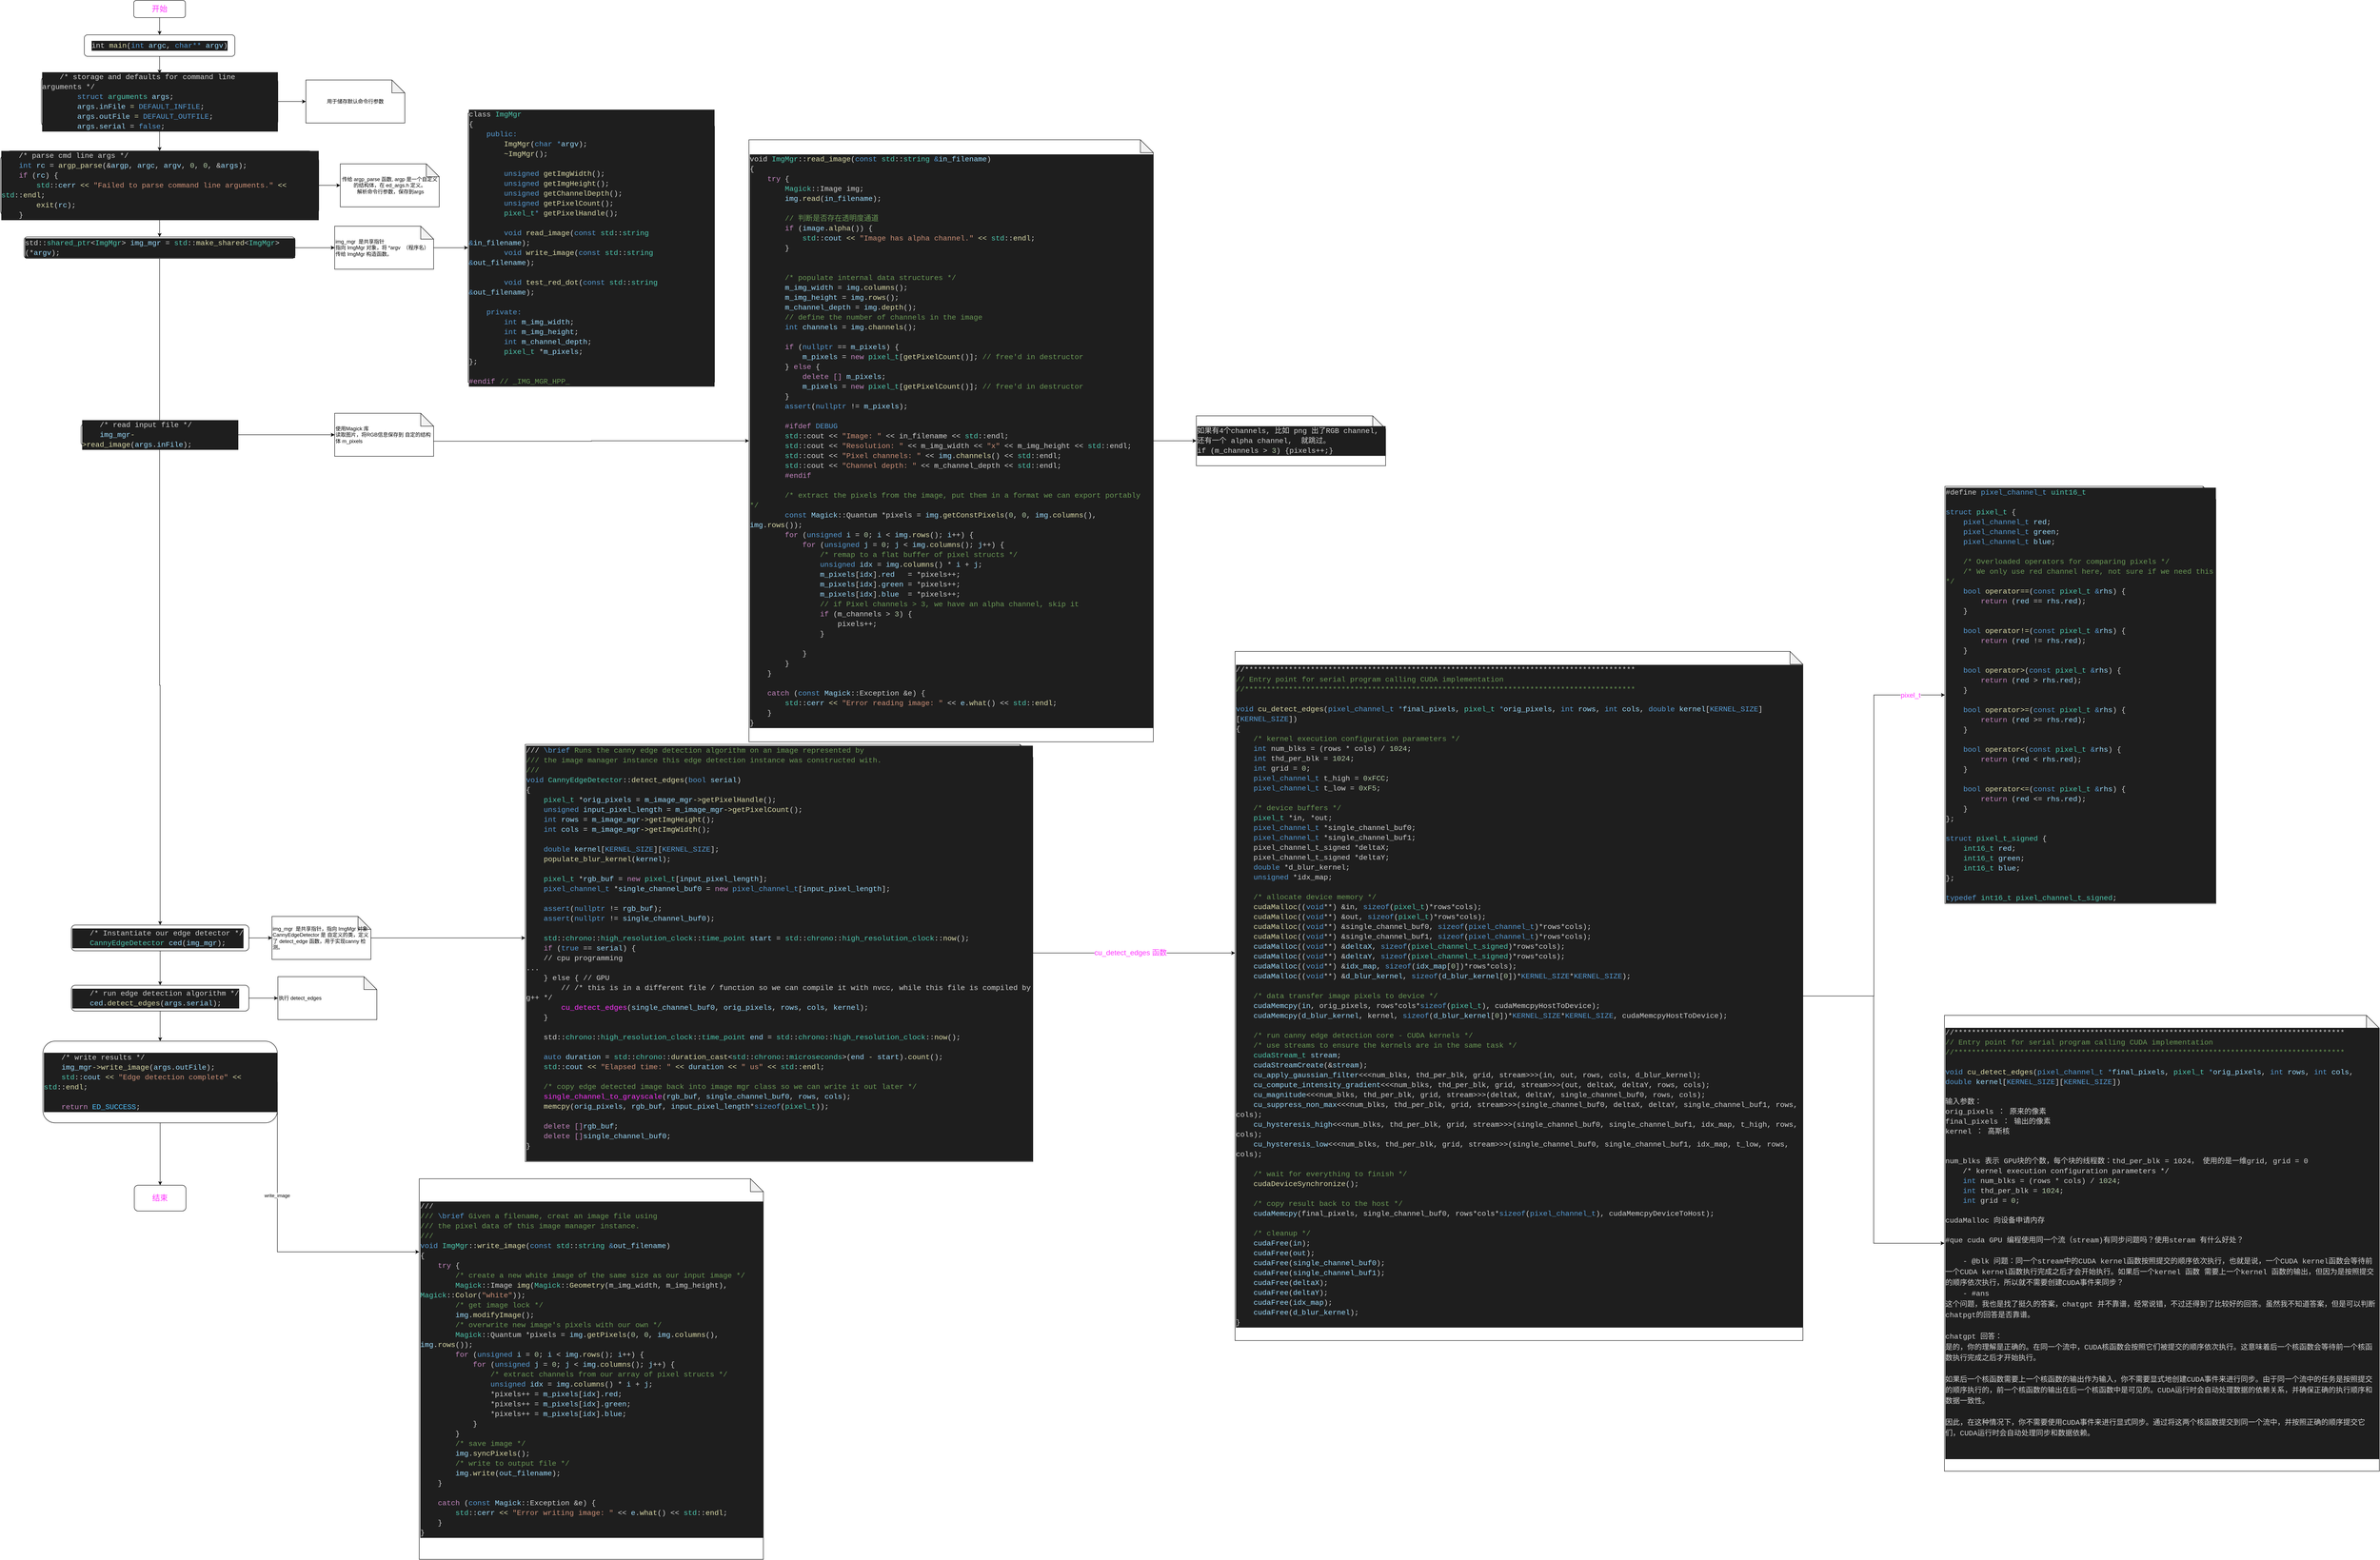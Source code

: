 <mxfile version="21.6.1" type="github">
  <diagram id="C5RBs43oDa-KdzZeNtuy" name="Page-1">
    <mxGraphModel dx="8140" dy="4293" grid="1" gridSize="10" guides="1" tooltips="1" connect="1" arrows="1" fold="1" page="1" pageScale="1" pageWidth="827" pageHeight="1169" math="0" shadow="0">
      <root>
        <mxCell id="WIyWlLk6GJQsqaUBKTNV-0" />
        <mxCell id="WIyWlLk6GJQsqaUBKTNV-1" parent="WIyWlLk6GJQsqaUBKTNV-0" />
        <mxCell id="6OkuFzAiOOsREzF4TEhP-2" value="" style="edgeStyle=orthogonalEdgeStyle;rounded=0;orthogonalLoop=1;jettySize=auto;html=1;labelBackgroundColor=none;fontColor=default;" edge="1" parent="WIyWlLk6GJQsqaUBKTNV-1" source="6OkuFzAiOOsREzF4TEhP-0" target="6OkuFzAiOOsREzF4TEhP-1">
          <mxGeometry relative="1" as="geometry" />
        </mxCell>
        <mxCell id="6OkuFzAiOOsREzF4TEhP-0" value="&lt;font color=&quot;#ff33ff&quot; style=&quot;font-size: 18px;&quot;&gt;开始&lt;/font&gt;" style="rounded=1;whiteSpace=wrap;html=1;fontSize=12;glass=0;strokeWidth=1;shadow=0;labelBackgroundColor=none;" vertex="1" parent="WIyWlLk6GJQsqaUBKTNV-1">
          <mxGeometry x="360" y="50" width="120" height="40" as="geometry" />
        </mxCell>
        <mxCell id="6OkuFzAiOOsREzF4TEhP-4" value="" style="edgeStyle=orthogonalEdgeStyle;rounded=0;orthogonalLoop=1;jettySize=auto;html=1;labelBackgroundColor=none;fontColor=default;" edge="1" parent="WIyWlLk6GJQsqaUBKTNV-1" source="6OkuFzAiOOsREzF4TEhP-1" target="6OkuFzAiOOsREzF4TEhP-3">
          <mxGeometry relative="1" as="geometry" />
        </mxCell>
        <mxCell id="6OkuFzAiOOsREzF4TEhP-1" value="&lt;div style=&quot;color: rgb(212, 212, 212); background-color: rgb(30, 30, 30); font-family: Consolas, &amp;quot;Courier New&amp;quot;, monospace; font-size: 17px; line-height: 23px;&quot;&gt;int &lt;span style=&quot;color: #dcdcaa;&quot;&gt;main&lt;/span&gt;(&lt;span style=&quot;color: #569cd6;&quot;&gt;int&lt;/span&gt; &lt;span style=&quot;color: #9cdcfe;&quot;&gt;argc&lt;/span&gt;, &lt;span style=&quot;color: #569cd6;&quot;&gt;char**&lt;/span&gt; &lt;span style=&quot;color: #9cdcfe;&quot;&gt;argv&lt;/span&gt;)&lt;/div&gt;" style="rounded=1;whiteSpace=wrap;html=1;fontSize=12;glass=0;strokeWidth=1;shadow=0;labelBackgroundColor=none;" vertex="1" parent="WIyWlLk6GJQsqaUBKTNV-1">
          <mxGeometry x="245" y="130" width="350" height="50" as="geometry" />
        </mxCell>
        <mxCell id="6OkuFzAiOOsREzF4TEhP-6" value="" style="edgeStyle=orthogonalEdgeStyle;rounded=0;orthogonalLoop=1;jettySize=auto;html=1;labelBackgroundColor=none;fontColor=default;" edge="1" parent="WIyWlLk6GJQsqaUBKTNV-1" source="6OkuFzAiOOsREzF4TEhP-3" target="6OkuFzAiOOsREzF4TEhP-5">
          <mxGeometry relative="1" as="geometry" />
        </mxCell>
        <mxCell id="6OkuFzAiOOsREzF4TEhP-8" style="edgeStyle=orthogonalEdgeStyle;rounded=0;orthogonalLoop=1;jettySize=auto;html=1;exitX=1;exitY=0.5;exitDx=0;exitDy=0;entryX=0;entryY=0.5;entryDx=0;entryDy=0;entryPerimeter=0;labelBackgroundColor=none;fontColor=default;" edge="1" parent="WIyWlLk6GJQsqaUBKTNV-1" source="6OkuFzAiOOsREzF4TEhP-3" target="6OkuFzAiOOsREzF4TEhP-7">
          <mxGeometry relative="1" as="geometry" />
        </mxCell>
        <mxCell id="6OkuFzAiOOsREzF4TEhP-3" value="&lt;div style=&quot;color: rgb(212, 212, 212); background-color: rgb(30, 30, 30); font-family: Consolas, &amp;quot;Courier New&amp;quot;, monospace; font-size: 17px; line-height: 23px;&quot;&gt;&lt;div style=&quot;line-height: 23px;&quot;&gt;&lt;div&gt;&amp;nbsp; &amp;nbsp; /* storage and defaults for command line arguments */&lt;/div&gt;&lt;div&gt;&amp;nbsp; &amp;nbsp; &lt;span style=&quot;white-space: pre;&quot;&gt;&#x9;&lt;/span&gt;&lt;span style=&quot;color: #569cd6;&quot;&gt;struct&lt;/span&gt; &lt;span style=&quot;color: #4ec9b0;&quot;&gt;arguments&lt;/span&gt; &lt;span style=&quot;color: #9cdcfe;&quot;&gt;args&lt;/span&gt;;&lt;/div&gt;&lt;div&gt;&amp;nbsp; &amp;nbsp; &amp;nbsp; &amp;nbsp; &lt;span style=&quot;color: #9cdcfe;&quot;&gt;args&lt;/span&gt;.&lt;span style=&quot;color: #9cdcfe;&quot;&gt;inFile&lt;/span&gt; &lt;span style=&quot;color: #dcdcaa;&quot;&gt;=&lt;/span&gt; &lt;span style=&quot;color: #569cd6;&quot;&gt;DEFAULT_INFILE&lt;/span&gt;;&lt;/div&gt;&lt;div&gt;&amp;nbsp; &amp;nbsp; &amp;nbsp; &amp;nbsp; &lt;span style=&quot;color: #9cdcfe;&quot;&gt;args&lt;/span&gt;.&lt;span style=&quot;color: #9cdcfe;&quot;&gt;outFile&lt;/span&gt; &lt;span style=&quot;color: #dcdcaa;&quot;&gt;=&lt;/span&gt; &lt;span style=&quot;color: #569cd6;&quot;&gt;DEFAULT_OUTFILE&lt;/span&gt;; &lt;/div&gt;&lt;div&gt;&lt;span style=&quot;color: #9cdcfe;&quot;&gt;&lt;span style=&quot;white-space: pre;&quot;&gt;&#x9;&lt;/span&gt;args&lt;/span&gt;.&lt;span style=&quot;color: #9cdcfe;&quot;&gt;serial&lt;/span&gt; = &lt;span style=&quot;color: #569cd6;&quot;&gt;false&lt;/span&gt;;&lt;/div&gt;&lt;/div&gt;&lt;/div&gt;" style="rounded=1;whiteSpace=wrap;html=1;fontSize=12;glass=0;strokeWidth=1;shadow=0;align=left;labelBackgroundColor=none;" vertex="1" parent="WIyWlLk6GJQsqaUBKTNV-1">
          <mxGeometry x="145" y="220" width="550" height="130" as="geometry" />
        </mxCell>
        <mxCell id="6OkuFzAiOOsREzF4TEhP-10" style="edgeStyle=orthogonalEdgeStyle;rounded=0;orthogonalLoop=1;jettySize=auto;html=1;exitX=1;exitY=0.5;exitDx=0;exitDy=0;labelBackgroundColor=none;fontColor=default;" edge="1" parent="WIyWlLk6GJQsqaUBKTNV-1" source="6OkuFzAiOOsREzF4TEhP-5" target="6OkuFzAiOOsREzF4TEhP-9">
          <mxGeometry relative="1" as="geometry" />
        </mxCell>
        <mxCell id="6OkuFzAiOOsREzF4TEhP-12" value="" style="edgeStyle=orthogonalEdgeStyle;rounded=0;orthogonalLoop=1;jettySize=auto;html=1;labelBackgroundColor=none;fontColor=default;" edge="1" parent="WIyWlLk6GJQsqaUBKTNV-1" source="6OkuFzAiOOsREzF4TEhP-5" target="6OkuFzAiOOsREzF4TEhP-11">
          <mxGeometry relative="1" as="geometry" />
        </mxCell>
        <mxCell id="6OkuFzAiOOsREzF4TEhP-5" value="&lt;div style=&quot;color: rgb(212, 212, 212); background-color: rgb(30, 30, 30); font-family: Consolas, &amp;quot;Courier New&amp;quot;, monospace; font-size: 17px; line-height: 23px;&quot;&gt;&lt;div style=&quot;line-height: 23px;&quot;&gt;&lt;div style=&quot;line-height: 23px;&quot;&gt;&lt;div&gt;&amp;nbsp; &amp;nbsp; /* parse cmd line args */&lt;/div&gt;&lt;div&gt;&amp;nbsp; &amp;nbsp; &lt;span style=&quot;color: #569cd6;&quot;&gt;int&lt;/span&gt; &lt;span style=&quot;color: #9cdcfe;&quot;&gt;rc&lt;/span&gt; = &lt;span style=&quot;color: #dcdcaa;&quot;&gt;argp_parse&lt;/span&gt;(&amp;amp;&lt;span style=&quot;color: #9cdcfe;&quot;&gt;argp&lt;/span&gt;, &lt;span style=&quot;color: #9cdcfe;&quot;&gt;argc&lt;/span&gt;, &lt;span style=&quot;color: #9cdcfe;&quot;&gt;argv&lt;/span&gt;, &lt;span style=&quot;color: #b5cea8;&quot;&gt;0&lt;/span&gt;, &lt;span style=&quot;color: #b5cea8;&quot;&gt;0&lt;/span&gt;, &amp;amp;&lt;span style=&quot;color: #9cdcfe;&quot;&gt;args&lt;/span&gt;);&lt;/div&gt;&lt;div&gt;&amp;nbsp; &amp;nbsp; &lt;span style=&quot;color: #c586c0;&quot;&gt;if&lt;/span&gt; (&lt;span style=&quot;color: #9cdcfe;&quot;&gt;rc&lt;/span&gt;) {&lt;/div&gt;&lt;div&gt;&amp;nbsp; &amp;nbsp; &amp;nbsp; &amp;nbsp; &lt;span style=&quot;color: #4ec9b0;&quot;&gt;std&lt;/span&gt;::&lt;span style=&quot;color: #9cdcfe;&quot;&gt;cerr&lt;/span&gt; &lt;span style=&quot;color: #dcdcaa;&quot;&gt;&amp;lt;&amp;lt;&lt;/span&gt; &lt;span style=&quot;color: #ce9178;&quot;&gt;&quot;Failed to parse command line arguments.&quot;&lt;/span&gt; &lt;span style=&quot;color: #dcdcaa;&quot;&gt;&amp;lt;&amp;lt;&lt;/span&gt; &lt;span style=&quot;color: #4ec9b0;&quot;&gt;std&lt;/span&gt;::&lt;span style=&quot;color: #dcdcaa;&quot;&gt;endl&lt;/span&gt;;&lt;/div&gt;&lt;div&gt;&amp;nbsp; &amp;nbsp; &amp;nbsp; &amp;nbsp; &lt;span style=&quot;color: #dcdcaa;&quot;&gt;exit&lt;/span&gt;(&lt;span style=&quot;color: #9cdcfe;&quot;&gt;rc&lt;/span&gt;);&lt;/div&gt;&lt;div&gt;&amp;nbsp; &amp;nbsp; }&lt;/div&gt;&lt;/div&gt;&lt;/div&gt;&lt;/div&gt;" style="rounded=1;whiteSpace=wrap;html=1;fontSize=12;glass=0;strokeWidth=1;shadow=0;align=left;labelBackgroundColor=none;" vertex="1" parent="WIyWlLk6GJQsqaUBKTNV-1">
          <mxGeometry x="50" y="400" width="740" height="160" as="geometry" />
        </mxCell>
        <mxCell id="6OkuFzAiOOsREzF4TEhP-7" value="用于储存默认命令行参数&lt;br&gt;" style="shape=note;whiteSpace=wrap;html=1;backgroundOutline=1;darkOpacity=0.05;labelBackgroundColor=none;" vertex="1" parent="WIyWlLk6GJQsqaUBKTNV-1">
          <mxGeometry x="760" y="235" width="230" height="100" as="geometry" />
        </mxCell>
        <mxCell id="6OkuFzAiOOsREzF4TEhP-9" value="传给 argp_parse 函数, argp 是一个自定义的结构体，在 ed_args.h 定义。&lt;br&gt;&amp;nbsp;解析命令行参数，保存到args" style="shape=note;whiteSpace=wrap;html=1;backgroundOutline=1;darkOpacity=0.05;labelBackgroundColor=none;" vertex="1" parent="WIyWlLk6GJQsqaUBKTNV-1">
          <mxGeometry x="840" y="430" width="230" height="100" as="geometry" />
        </mxCell>
        <mxCell id="6OkuFzAiOOsREzF4TEhP-14" style="edgeStyle=orthogonalEdgeStyle;rounded=0;orthogonalLoop=1;jettySize=auto;html=1;exitX=1;exitY=0.5;exitDx=0;exitDy=0;entryX=0;entryY=0.5;entryDx=0;entryDy=0;entryPerimeter=0;labelBackgroundColor=none;fontColor=default;" edge="1" parent="WIyWlLk6GJQsqaUBKTNV-1" source="6OkuFzAiOOsREzF4TEhP-11" target="6OkuFzAiOOsREzF4TEhP-13">
          <mxGeometry relative="1" as="geometry" />
        </mxCell>
        <mxCell id="6OkuFzAiOOsREzF4TEhP-16" value="" style="edgeStyle=orthogonalEdgeStyle;rounded=0;orthogonalLoop=1;jettySize=auto;html=1;labelBackgroundColor=none;fontColor=default;" edge="1" parent="WIyWlLk6GJQsqaUBKTNV-1" source="6OkuFzAiOOsREzF4TEhP-11" target="6OkuFzAiOOsREzF4TEhP-15">
          <mxGeometry relative="1" as="geometry" />
        </mxCell>
        <mxCell id="6OkuFzAiOOsREzF4TEhP-11" value="&lt;div style=&quot;color: rgb(212, 212, 212); background-color: rgb(30, 30, 30); font-family: Consolas, &amp;quot;Courier New&amp;quot;, monospace; font-size: 17px; line-height: 23px;&quot;&gt;&lt;div style=&quot;line-height: 23px;&quot;&gt;&lt;div style=&quot;line-height: 23px;&quot;&gt;&lt;div style=&quot;line-height: 23px;&quot;&gt;std::&lt;span style=&quot;color: #4ec9b0;&quot;&gt;shared_ptr&lt;/span&gt;&amp;lt;&lt;span style=&quot;color: #4ec9b0;&quot;&gt;ImgMgr&lt;/span&gt;&amp;gt; &lt;span style=&quot;color: #9cdcfe;&quot;&gt;img_mgr&lt;/span&gt; = &lt;span style=&quot;color: #4ec9b0;&quot;&gt;std&lt;/span&gt;::&lt;span style=&quot;color: #dcdcaa;&quot;&gt;make_shared&lt;/span&gt;&amp;lt;&lt;span style=&quot;color: #4ec9b0;&quot;&gt;ImgMgr&lt;/span&gt;&amp;gt;(*&lt;span style=&quot;color: #9cdcfe;&quot;&gt;argv&lt;/span&gt;);&lt;/div&gt;&lt;/div&gt;&lt;/div&gt;&lt;/div&gt;" style="rounded=1;whiteSpace=wrap;html=1;fontSize=12;glass=0;strokeWidth=1;shadow=0;align=left;labelBackgroundColor=none;" vertex="1" parent="WIyWlLk6GJQsqaUBKTNV-1">
          <mxGeometry x="105" y="600" width="630" height="50" as="geometry" />
        </mxCell>
        <mxCell id="6OkuFzAiOOsREzF4TEhP-20" value="" style="edgeStyle=orthogonalEdgeStyle;rounded=0;orthogonalLoop=1;jettySize=auto;html=1;labelBackgroundColor=none;fontColor=default;" edge="1" parent="WIyWlLk6GJQsqaUBKTNV-1" source="6OkuFzAiOOsREzF4TEhP-13" target="6OkuFzAiOOsREzF4TEhP-19">
          <mxGeometry relative="1" as="geometry" />
        </mxCell>
        <mxCell id="6OkuFzAiOOsREzF4TEhP-13" value="img_mgr&amp;nbsp; 是共享指针&lt;br&gt;指向 ImgMgr 对象，将 *argv&amp;nbsp; （程序名）传给 ImgMgr 构造函数。" style="shape=note;whiteSpace=wrap;html=1;backgroundOutline=1;darkOpacity=0.05;align=left;labelBackgroundColor=none;" vertex="1" parent="WIyWlLk6GJQsqaUBKTNV-1">
          <mxGeometry x="827" y="575" width="230" height="100" as="geometry" />
        </mxCell>
        <mxCell id="6OkuFzAiOOsREzF4TEhP-18" style="edgeStyle=orthogonalEdgeStyle;rounded=0;orthogonalLoop=1;jettySize=auto;html=1;exitX=1;exitY=0.5;exitDx=0;exitDy=0;labelBackgroundColor=none;fontColor=default;" edge="1" parent="WIyWlLk6GJQsqaUBKTNV-1" source="6OkuFzAiOOsREzF4TEhP-15" target="6OkuFzAiOOsREzF4TEhP-17">
          <mxGeometry relative="1" as="geometry" />
        </mxCell>
        <mxCell id="6OkuFzAiOOsREzF4TEhP-26" value="" style="edgeStyle=orthogonalEdgeStyle;rounded=0;orthogonalLoop=1;jettySize=auto;html=1;" edge="1" parent="WIyWlLk6GJQsqaUBKTNV-1" source="6OkuFzAiOOsREzF4TEhP-15" target="6OkuFzAiOOsREzF4TEhP-25">
          <mxGeometry relative="1" as="geometry" />
        </mxCell>
        <mxCell id="6OkuFzAiOOsREzF4TEhP-15" value="&lt;div style=&quot;color: rgb(212, 212, 212); background-color: rgb(30, 30, 30); font-family: Consolas, &amp;quot;Courier New&amp;quot;, monospace; font-size: 17px; line-height: 23px;&quot;&gt;&lt;div style=&quot;line-height: 23px;&quot;&gt;&lt;div style=&quot;line-height: 23px;&quot;&gt;&lt;div style=&quot;line-height: 23px;&quot;&gt;&lt;div style=&quot;line-height: 23px;&quot;&gt;&lt;div&gt;&amp;nbsp; &amp;nbsp; /* read input file */&lt;/div&gt;&lt;div&gt;&amp;nbsp; &amp;nbsp; &lt;span style=&quot;color: #9cdcfe;&quot;&gt;img_mgr&lt;/span&gt;&lt;span style=&quot;color: #dcdcaa;&quot;&gt;-&amp;gt;&lt;/span&gt;&lt;span style=&quot;color: #dcdcaa;&quot;&gt;read_image&lt;/span&gt;(&lt;span style=&quot;color: #9cdcfe;&quot;&gt;args&lt;/span&gt;.&lt;span style=&quot;color: #9cdcfe;&quot;&gt;inFile&lt;/span&gt;);&lt;/div&gt;&lt;/div&gt;&lt;/div&gt;&lt;/div&gt;&lt;/div&gt;&lt;/div&gt;" style="rounded=1;whiteSpace=wrap;html=1;fontSize=12;glass=0;strokeWidth=1;shadow=0;align=left;labelBackgroundColor=none;" vertex="1" parent="WIyWlLk6GJQsqaUBKTNV-1">
          <mxGeometry x="237.5" y="1035" width="365" height="50" as="geometry" />
        </mxCell>
        <mxCell id="6OkuFzAiOOsREzF4TEhP-22" style="edgeStyle=orthogonalEdgeStyle;rounded=0;orthogonalLoop=1;jettySize=auto;html=1;exitX=0;exitY=0;exitDx=230;exitDy=65;exitPerimeter=0;" edge="1" parent="WIyWlLk6GJQsqaUBKTNV-1" source="6OkuFzAiOOsREzF4TEhP-17" target="6OkuFzAiOOsREzF4TEhP-21">
          <mxGeometry relative="1" as="geometry" />
        </mxCell>
        <mxCell id="6OkuFzAiOOsREzF4TEhP-17" value="使用Magick 库&lt;br&gt;读取图片，将RGB信息保存到 自定的结构体 m_pixels" style="shape=note;whiteSpace=wrap;html=1;backgroundOutline=1;darkOpacity=0.05;labelBackgroundColor=none;align=left;" vertex="1" parent="WIyWlLk6GJQsqaUBKTNV-1">
          <mxGeometry x="827" y="1010" width="230" height="100" as="geometry" />
        </mxCell>
        <mxCell id="6OkuFzAiOOsREzF4TEhP-19" value="&lt;div style=&quot;color: rgb(212, 212, 212); background-color: rgb(30, 30, 30); font-family: Consolas, &amp;quot;Courier New&amp;quot;, monospace; font-size: 17px; line-height: 23px;&quot;&gt;&lt;div&gt;class &lt;span style=&quot;color: #4ec9b0;&quot;&gt;ImgMgr&lt;/span&gt;&lt;/div&gt;&lt;div&gt;{&lt;/div&gt;&lt;div&gt;&amp;nbsp; &amp;nbsp; &lt;span style=&quot;color: #569cd6;&quot;&gt;public:&lt;/span&gt;&lt;/div&gt;&lt;div&gt;&amp;nbsp; &amp;nbsp; &amp;nbsp; &amp;nbsp; &lt;span style=&quot;color: #dcdcaa;&quot;&gt;ImgMgr&lt;/span&gt;(&lt;span style=&quot;color: #569cd6;&quot;&gt;char&lt;/span&gt; &lt;span style=&quot;color: #569cd6;&quot;&gt;*&lt;/span&gt;&lt;span style=&quot;color: #9cdcfe;&quot;&gt;argv&lt;/span&gt;);&lt;/div&gt;&lt;div&gt;&amp;nbsp; &amp;nbsp; &amp;nbsp; &amp;nbsp; &lt;span style=&quot;color: #dcdcaa;&quot;&gt;~ImgMgr&lt;/span&gt;();&lt;/div&gt;&lt;br&gt;&lt;div&gt;&amp;nbsp; &amp;nbsp; &amp;nbsp; &amp;nbsp; &lt;span style=&quot;color: #569cd6;&quot;&gt;unsigned&lt;/span&gt; &lt;span style=&quot;color: #dcdcaa;&quot;&gt;getImgWidth&lt;/span&gt;();&lt;/div&gt;&lt;div&gt;&amp;nbsp; &amp;nbsp; &amp;nbsp; &amp;nbsp; &lt;span style=&quot;color: #569cd6;&quot;&gt;unsigned&lt;/span&gt; &lt;span style=&quot;color: #dcdcaa;&quot;&gt;getImgHeight&lt;/span&gt;();&lt;/div&gt;&lt;div&gt;&amp;nbsp; &amp;nbsp; &amp;nbsp; &amp;nbsp; &lt;span style=&quot;color: #569cd6;&quot;&gt;unsigned&lt;/span&gt; &lt;span style=&quot;color: #dcdcaa;&quot;&gt;getChannelDepth&lt;/span&gt;();&lt;/div&gt;&lt;div&gt;&amp;nbsp; &amp;nbsp; &amp;nbsp; &amp;nbsp; &lt;span style=&quot;color: #569cd6;&quot;&gt;unsigned&lt;/span&gt; &lt;span style=&quot;color: #dcdcaa;&quot;&gt;getPixelCount&lt;/span&gt;();&lt;/div&gt;&lt;div&gt;&amp;nbsp; &amp;nbsp; &amp;nbsp; &amp;nbsp; &lt;span style=&quot;color: #4ec9b0;&quot;&gt;pixel_t&lt;/span&gt;&lt;span style=&quot;color: #569cd6;&quot;&gt;*&lt;/span&gt; &lt;span style=&quot;color: #dcdcaa;&quot;&gt;getPixelHandle&lt;/span&gt;();&lt;/div&gt;&lt;br&gt;&lt;div&gt;&amp;nbsp; &amp;nbsp; &amp;nbsp; &amp;nbsp; &lt;span style=&quot;color: #569cd6;&quot;&gt;void&lt;/span&gt; &lt;span style=&quot;color: #dcdcaa;&quot;&gt;read_image&lt;/span&gt;(&lt;span style=&quot;color: #569cd6;&quot;&gt;const&lt;/span&gt; &lt;span style=&quot;color: #4ec9b0;&quot;&gt;std&lt;/span&gt;::&lt;span style=&quot;color: #4ec9b0;&quot;&gt;string&lt;/span&gt; &lt;span style=&quot;color: #569cd6;&quot;&gt;&amp;amp;&lt;/span&gt;&lt;span style=&quot;color: #9cdcfe;&quot;&gt;in_filename&lt;/span&gt;);&lt;/div&gt;&lt;div&gt;&amp;nbsp; &amp;nbsp; &amp;nbsp; &amp;nbsp; &lt;span style=&quot;color: #569cd6;&quot;&gt;void&lt;/span&gt; &lt;span style=&quot;color: #dcdcaa;&quot;&gt;write_image&lt;/span&gt;(&lt;span style=&quot;color: #569cd6;&quot;&gt;const&lt;/span&gt; &lt;span style=&quot;color: #4ec9b0;&quot;&gt;std&lt;/span&gt;::&lt;span style=&quot;color: #4ec9b0;&quot;&gt;string&lt;/span&gt; &lt;span style=&quot;color: #569cd6;&quot;&gt;&amp;amp;&lt;/span&gt;&lt;span style=&quot;color: #9cdcfe;&quot;&gt;out_filename&lt;/span&gt;);&lt;/div&gt;&lt;br&gt;&lt;div&gt;&amp;nbsp; &amp;nbsp; &amp;nbsp; &amp;nbsp; &lt;span style=&quot;color: #569cd6;&quot;&gt;void&lt;/span&gt; &lt;span style=&quot;color: #dcdcaa;&quot;&gt;test_red_dot&lt;/span&gt;(&lt;span style=&quot;color: #569cd6;&quot;&gt;const&lt;/span&gt; &lt;span style=&quot;color: #4ec9b0;&quot;&gt;std&lt;/span&gt;::&lt;span style=&quot;color: #4ec9b0;&quot;&gt;string&lt;/span&gt; &lt;span style=&quot;color: #569cd6;&quot;&gt;&amp;amp;&lt;/span&gt;&lt;span style=&quot;color: #9cdcfe;&quot;&gt;out_filename&lt;/span&gt;);&lt;/div&gt;&lt;br&gt;&lt;div&gt;&amp;nbsp; &amp;nbsp; &lt;span style=&quot;color: #569cd6;&quot;&gt;private:&lt;/span&gt;&lt;/div&gt;&lt;div&gt;&amp;nbsp; &amp;nbsp; &amp;nbsp; &amp;nbsp; &lt;span style=&quot;color: #569cd6;&quot;&gt;int&lt;/span&gt; &lt;span style=&quot;color: #9cdcfe;&quot;&gt;m_img_width&lt;/span&gt;;&lt;/div&gt;&lt;div&gt;&amp;nbsp; &amp;nbsp; &amp;nbsp; &amp;nbsp; &lt;span style=&quot;color: #569cd6;&quot;&gt;int&lt;/span&gt; &lt;span style=&quot;color: #9cdcfe;&quot;&gt;m_img_height&lt;/span&gt;;&lt;/div&gt;&lt;div&gt;&amp;nbsp; &amp;nbsp; &amp;nbsp; &amp;nbsp; &lt;span style=&quot;color: #569cd6;&quot;&gt;int&lt;/span&gt; &lt;span style=&quot;color: #9cdcfe;&quot;&gt;m_channel_depth&lt;/span&gt;;&lt;/div&gt;&lt;div&gt;&amp;nbsp; &amp;nbsp; &amp;nbsp; &amp;nbsp; &lt;span style=&quot;color: #4ec9b0;&quot;&gt;pixel_t&lt;/span&gt; *&lt;span style=&quot;color: #9cdcfe;&quot;&gt;m_pixels&lt;/span&gt;;&lt;/div&gt;&lt;div&gt;};&lt;/div&gt;&lt;br&gt;&lt;div&gt;&lt;span style=&quot;color: #c586c0;&quot;&gt;#endif&lt;/span&gt;&lt;span style=&quot;color: #6a9955;&quot;&gt; // _IMG_MGR_HPP_&lt;/span&gt;&lt;/div&gt;&lt;/div&gt;" style="shape=note;whiteSpace=wrap;html=1;backgroundOutline=1;darkOpacity=0.05;align=left;labelBackgroundColor=none;" vertex="1" parent="WIyWlLk6GJQsqaUBKTNV-1">
          <mxGeometry x="1137" y="312.5" width="573" height="625" as="geometry" />
        </mxCell>
        <mxCell id="6OkuFzAiOOsREzF4TEhP-24" value="" style="edgeStyle=orthogonalEdgeStyle;rounded=0;orthogonalLoop=1;jettySize=auto;html=1;" edge="1" parent="WIyWlLk6GJQsqaUBKTNV-1" source="6OkuFzAiOOsREzF4TEhP-21" target="6OkuFzAiOOsREzF4TEhP-23">
          <mxGeometry relative="1" as="geometry" />
        </mxCell>
        <mxCell id="6OkuFzAiOOsREzF4TEhP-21" value="&lt;div style=&quot;color: rgb(212, 212, 212); background-color: rgb(30, 30, 30); font-family: Consolas, &amp;quot;Courier New&amp;quot;, monospace; font-size: 17px; line-height: 23px;&quot;&gt;&lt;div style=&quot;line-height: 23px;&quot;&gt;&lt;div&gt;void &lt;span style=&quot;color: #4ec9b0;&quot;&gt;ImgMgr&lt;/span&gt;::&lt;span style=&quot;color: #dcdcaa;&quot;&gt;read_image&lt;/span&gt;(&lt;span style=&quot;color: #569cd6;&quot;&gt;const&lt;/span&gt; &lt;span style=&quot;color: #4ec9b0;&quot;&gt;std&lt;/span&gt;::&lt;span style=&quot;color: #4ec9b0;&quot;&gt;string&lt;/span&gt; &lt;span style=&quot;color: #569cd6;&quot;&gt;&amp;amp;&lt;/span&gt;&lt;span style=&quot;color: #9cdcfe;&quot;&gt;in_filename&lt;/span&gt;)&lt;/div&gt;&lt;div&gt;{&lt;/div&gt;&lt;div&gt;&amp;nbsp; &amp;nbsp; &lt;span style=&quot;color: #c586c0;&quot;&gt;try&lt;/span&gt; {&lt;/div&gt;&lt;div&gt;&amp;nbsp; &amp;nbsp; &amp;nbsp; &amp;nbsp; &lt;span style=&quot;color: #4ec9b0;&quot;&gt;Magick&lt;/span&gt;::Image img;&lt;/div&gt;&lt;div&gt;&amp;nbsp; &amp;nbsp; &amp;nbsp; &amp;nbsp; &lt;span style=&quot;color: #9cdcfe;&quot;&gt;img&lt;/span&gt;.&lt;span style=&quot;color: #dcdcaa;&quot;&gt;read&lt;/span&gt;(&lt;span style=&quot;color: #9cdcfe;&quot;&gt;in_filename&lt;/span&gt;);&lt;/div&gt;&lt;br&gt;&lt;div&gt;&lt;span style=&quot;color: #6a9955;&quot;&gt;&amp;nbsp; &amp;nbsp; &amp;nbsp; &amp;nbsp; // 判断是否存在透明度通道&lt;/span&gt;&lt;/div&gt;&lt;div&gt;&amp;nbsp; &amp;nbsp; &amp;nbsp; &amp;nbsp; &lt;span style=&quot;color: #c586c0;&quot;&gt;if&lt;/span&gt; (&lt;span style=&quot;color: #9cdcfe;&quot;&gt;image&lt;/span&gt;.&lt;span style=&quot;color: #dcdcaa;&quot;&gt;alpha&lt;/span&gt;()) {&lt;/div&gt;&lt;div&gt;&amp;nbsp; &amp;nbsp; &amp;nbsp; &amp;nbsp; &amp;nbsp; &amp;nbsp; &lt;span style=&quot;color: #4ec9b0;&quot;&gt;std&lt;/span&gt;::&lt;span style=&quot;color: #9cdcfe;&quot;&gt;cout&lt;/span&gt; &lt;span style=&quot;color: #dcdcaa;&quot;&gt;&amp;lt;&amp;lt;&lt;/span&gt; &lt;span style=&quot;color: #ce9178;&quot;&gt;&quot;Image has alpha channel.&quot;&lt;/span&gt; &lt;span style=&quot;color: #dcdcaa;&quot;&gt;&amp;lt;&amp;lt;&lt;/span&gt; &lt;span style=&quot;color: #4ec9b0;&quot;&gt;std&lt;/span&gt;::&lt;span style=&quot;color: #dcdcaa;&quot;&gt;endl&lt;/span&gt;;&lt;/div&gt;&lt;div&gt;&amp;nbsp; &amp;nbsp; &amp;nbsp; &amp;nbsp; }&lt;/div&gt;&lt;br&gt;&lt;br&gt;&lt;div&gt;&lt;span style=&quot;color: #6a9955;&quot;&gt;&amp;nbsp; &amp;nbsp; &amp;nbsp; &amp;nbsp; /* populate internal data structures */&lt;/span&gt;&lt;/div&gt;&lt;div&gt;&amp;nbsp; &amp;nbsp; &amp;nbsp; &amp;nbsp; &lt;span style=&quot;color: #9cdcfe;&quot;&gt;m_img_width&lt;/span&gt; = &lt;span style=&quot;color: #9cdcfe;&quot;&gt;img&lt;/span&gt;.&lt;span style=&quot;color: #dcdcaa;&quot;&gt;columns&lt;/span&gt;();&lt;/div&gt;&lt;div&gt;&amp;nbsp; &amp;nbsp; &amp;nbsp; &amp;nbsp; &lt;span style=&quot;color: #9cdcfe;&quot;&gt;m_img_height&lt;/span&gt; = &lt;span style=&quot;color: #9cdcfe;&quot;&gt;img&lt;/span&gt;.&lt;span style=&quot;color: #dcdcaa;&quot;&gt;rows&lt;/span&gt;();&lt;/div&gt;&lt;div&gt;&amp;nbsp; &amp;nbsp; &amp;nbsp; &amp;nbsp; &lt;span style=&quot;color: #9cdcfe;&quot;&gt;m_channel_depth&lt;/span&gt; = &lt;span style=&quot;color: #9cdcfe;&quot;&gt;img&lt;/span&gt;.&lt;span style=&quot;color: #dcdcaa;&quot;&gt;depth&lt;/span&gt;();&lt;/div&gt;&lt;div&gt;&lt;span style=&quot;color: #6a9955;&quot;&gt;&amp;nbsp; &amp;nbsp; &amp;nbsp; &amp;nbsp; // define the number of channels in the image&lt;/span&gt;&lt;/div&gt;&lt;div&gt;&amp;nbsp; &amp;nbsp; &amp;nbsp; &amp;nbsp; &lt;span style=&quot;color: #569cd6;&quot;&gt;int&lt;/span&gt; &lt;span style=&quot;color: #9cdcfe;&quot;&gt;channels&lt;/span&gt; = &lt;span style=&quot;color: #9cdcfe;&quot;&gt;img&lt;/span&gt;.&lt;span style=&quot;color: #dcdcaa;&quot;&gt;channels&lt;/span&gt;();&lt;/div&gt;&lt;div&gt;&amp;nbsp; &amp;nbsp; &amp;nbsp; &amp;nbsp; &lt;/div&gt;&lt;div&gt;&amp;nbsp; &amp;nbsp; &amp;nbsp; &amp;nbsp; &lt;span style=&quot;color: #c586c0;&quot;&gt;if&lt;/span&gt; (&lt;span style=&quot;color: #569cd6;&quot;&gt;nullptr&lt;/span&gt; == &lt;span style=&quot;color: #9cdcfe;&quot;&gt;m_pixels&lt;/span&gt;) {&lt;/div&gt;&lt;div&gt;&amp;nbsp; &amp;nbsp; &amp;nbsp; &amp;nbsp; &amp;nbsp; &amp;nbsp; &lt;span style=&quot;color: #9cdcfe;&quot;&gt;m_pixels&lt;/span&gt; = &lt;span style=&quot;color: #c586c0;&quot;&gt;new&lt;/span&gt; &lt;span style=&quot;color: #4ec9b0;&quot;&gt;pixel_t&lt;/span&gt;[&lt;span style=&quot;color: #dcdcaa;&quot;&gt;getPixelCount&lt;/span&gt;()];&lt;span style=&quot;color: #6a9955;&quot;&gt; // free&#39;d in destructor&lt;/span&gt;&lt;/div&gt;&lt;div&gt;&amp;nbsp; &amp;nbsp; &amp;nbsp; &amp;nbsp; } &lt;span style=&quot;color: #c586c0;&quot;&gt;else&lt;/span&gt; {&lt;/div&gt;&lt;div&gt;&amp;nbsp; &amp;nbsp; &amp;nbsp; &amp;nbsp; &amp;nbsp; &amp;nbsp; &lt;span style=&quot;color: #c586c0;&quot;&gt;delete&lt;/span&gt;&lt;span style=&quot;color: #c586c0;&quot;&gt; &lt;/span&gt;&lt;span style=&quot;color: #c586c0;&quot;&gt;[]&lt;/span&gt; &lt;span style=&quot;color: #9cdcfe;&quot;&gt;m_pixels&lt;/span&gt;;&lt;/div&gt;&lt;div&gt;&amp;nbsp; &amp;nbsp; &amp;nbsp; &amp;nbsp; &amp;nbsp; &amp;nbsp; &lt;span style=&quot;color: #9cdcfe;&quot;&gt;m_pixels&lt;/span&gt; = &lt;span style=&quot;color: #c586c0;&quot;&gt;new&lt;/span&gt; &lt;span style=&quot;color: #4ec9b0;&quot;&gt;pixel_t&lt;/span&gt;[&lt;span style=&quot;color: #dcdcaa;&quot;&gt;getPixelCount&lt;/span&gt;()];&lt;span style=&quot;color: #6a9955;&quot;&gt; // free&#39;d in destructor&lt;/span&gt;&lt;/div&gt;&lt;div&gt;&amp;nbsp; &amp;nbsp; &amp;nbsp; &amp;nbsp; }&lt;/div&gt;&lt;div&gt;&amp;nbsp; &amp;nbsp; &amp;nbsp; &amp;nbsp; &lt;span style=&quot;color: #569cd6;&quot;&gt;assert&lt;/span&gt;(&lt;span style=&quot;color: #569cd6;&quot;&gt;nullptr&lt;/span&gt; != &lt;span style=&quot;color: #9cdcfe;&quot;&gt;m_pixels&lt;/span&gt;);&lt;/div&gt;&lt;br&gt;&lt;div&gt;&amp;nbsp; &amp;nbsp; &amp;nbsp; &amp;nbsp; &lt;span style=&quot;color: #c586c0;&quot;&gt;#ifdef&lt;/span&gt;&lt;span style=&quot;color: #569cd6;&quot;&gt; DEBUG&lt;/span&gt;&lt;/div&gt;&lt;div&gt;&amp;nbsp; &amp;nbsp; &amp;nbsp; &amp;nbsp; &lt;span style=&quot;color: #4ec9b0;&quot;&gt;std&lt;/span&gt;::cout &amp;lt;&amp;lt; &lt;span style=&quot;color: #ce9178;&quot;&gt;&quot;Image: &quot;&lt;/span&gt; &amp;lt;&amp;lt; in_filename &amp;lt;&amp;lt; &lt;span style=&quot;color: #4ec9b0;&quot;&gt;std&lt;/span&gt;::endl;&lt;/div&gt;&lt;div&gt;&amp;nbsp; &amp;nbsp; &amp;nbsp; &amp;nbsp; &lt;span style=&quot;color: #4ec9b0;&quot;&gt;std&lt;/span&gt;::cout &amp;lt;&amp;lt; &lt;span style=&quot;color: #ce9178;&quot;&gt;&quot;Resolution: &quot;&lt;/span&gt; &amp;lt;&amp;lt; m_img_width &amp;lt;&amp;lt; &lt;span style=&quot;color: #ce9178;&quot;&gt;&quot;x&quot;&lt;/span&gt; &amp;lt;&amp;lt; m_img_height &amp;lt;&amp;lt; &lt;span style=&quot;color: #4ec9b0;&quot;&gt;std&lt;/span&gt;::endl;&lt;/div&gt;&lt;div&gt;&amp;nbsp; &amp;nbsp; &amp;nbsp; &amp;nbsp; &lt;span style=&quot;color: #4ec9b0;&quot;&gt;std&lt;/span&gt;::cout &amp;lt;&amp;lt; &lt;span style=&quot;color: #ce9178;&quot;&gt;&quot;Pixel channels: &quot;&lt;/span&gt; &amp;lt;&amp;lt; &lt;span style=&quot;color: #9cdcfe;&quot;&gt;img&lt;/span&gt;.&lt;span style=&quot;color: #dcdcaa;&quot;&gt;channels&lt;/span&gt;() &amp;lt;&amp;lt; &lt;span style=&quot;color: #4ec9b0;&quot;&gt;std&lt;/span&gt;::endl;&lt;/div&gt;&lt;div&gt;&amp;nbsp; &amp;nbsp; &amp;nbsp; &amp;nbsp; &lt;span style=&quot;color: #4ec9b0;&quot;&gt;std&lt;/span&gt;::cout &amp;lt;&amp;lt; &lt;span style=&quot;color: #ce9178;&quot;&gt;&quot;Channel depth: &quot;&lt;/span&gt; &amp;lt;&amp;lt; m_channel_depth &amp;lt;&amp;lt; &lt;span style=&quot;color: #4ec9b0;&quot;&gt;std&lt;/span&gt;::endl;&lt;/div&gt;&lt;div&gt;&lt;span style=&quot;color: #c586c0;&quot;&gt;&amp;nbsp; &amp;nbsp; &amp;nbsp; &amp;nbsp; #endif&lt;/span&gt;&lt;/div&gt;&lt;br&gt;&lt;div&gt;&lt;span style=&quot;color: #6a9955;&quot;&gt;&amp;nbsp; &amp;nbsp; &amp;nbsp; &amp;nbsp; /* extract the pixels from the image, put them in a format we can export portably */&lt;/span&gt;&lt;/div&gt;&lt;div&gt;&amp;nbsp; &amp;nbsp; &amp;nbsp; &amp;nbsp; &lt;span style=&quot;color: #569cd6;&quot;&gt;const&lt;/span&gt; &lt;span style=&quot;color: #9cdcfe;&quot;&gt;Magick&lt;/span&gt;::Quantum *pixels = &lt;span style=&quot;color: #9cdcfe;&quot;&gt;img&lt;/span&gt;.&lt;span style=&quot;color: #dcdcaa;&quot;&gt;getConstPixels&lt;/span&gt;(&lt;span style=&quot;color: #b5cea8;&quot;&gt;0&lt;/span&gt;, &lt;span style=&quot;color: #b5cea8;&quot;&gt;0&lt;/span&gt;, &lt;span style=&quot;color: #9cdcfe;&quot;&gt;img&lt;/span&gt;.&lt;span style=&quot;color: #dcdcaa;&quot;&gt;columns&lt;/span&gt;(), &lt;span style=&quot;color: #9cdcfe;&quot;&gt;img&lt;/span&gt;.&lt;span style=&quot;color: #dcdcaa;&quot;&gt;rows&lt;/span&gt;());&lt;/div&gt;&lt;div&gt;&amp;nbsp; &amp;nbsp; &amp;nbsp; &amp;nbsp; &lt;span style=&quot;color: #c586c0;&quot;&gt;for&lt;/span&gt; (&lt;span style=&quot;color: #569cd6;&quot;&gt;unsigned&lt;/span&gt; &lt;span style=&quot;color: #9cdcfe;&quot;&gt;i&lt;/span&gt; = &lt;span style=&quot;color: #b5cea8;&quot;&gt;0&lt;/span&gt;; &lt;span style=&quot;color: #9cdcfe;&quot;&gt;i&lt;/span&gt; &amp;lt; &lt;span style=&quot;color: #9cdcfe;&quot;&gt;img&lt;/span&gt;.&lt;span style=&quot;color: #dcdcaa;&quot;&gt;rows&lt;/span&gt;(); &lt;span style=&quot;color: #9cdcfe;&quot;&gt;i&lt;/span&gt;++) {&lt;/div&gt;&lt;div&gt;&amp;nbsp; &amp;nbsp; &amp;nbsp; &amp;nbsp; &amp;nbsp; &amp;nbsp; &lt;span style=&quot;color: #c586c0;&quot;&gt;for&lt;/span&gt; (&lt;span style=&quot;color: #569cd6;&quot;&gt;unsigned&lt;/span&gt; &lt;span style=&quot;color: #9cdcfe;&quot;&gt;j&lt;/span&gt; = &lt;span style=&quot;color: #b5cea8;&quot;&gt;0&lt;/span&gt;; &lt;span style=&quot;color: #9cdcfe;&quot;&gt;j&lt;/span&gt; &amp;lt; &lt;span style=&quot;color: #9cdcfe;&quot;&gt;img&lt;/span&gt;.&lt;span style=&quot;color: #dcdcaa;&quot;&gt;columns&lt;/span&gt;(); &lt;span style=&quot;color: #9cdcfe;&quot;&gt;j&lt;/span&gt;++) {&lt;/div&gt;&lt;div&gt;&lt;span style=&quot;color: #6a9955;&quot;&gt;&amp;nbsp; &amp;nbsp; &amp;nbsp; &amp;nbsp; &amp;nbsp; &amp;nbsp; &amp;nbsp; &amp;nbsp; /* remap to a flat buffer of pixel structs */&lt;/span&gt;&lt;/div&gt;&lt;div&gt;&amp;nbsp; &amp;nbsp; &amp;nbsp; &amp;nbsp; &amp;nbsp; &amp;nbsp; &amp;nbsp; &amp;nbsp; &lt;span style=&quot;color: #569cd6;&quot;&gt;unsigned&lt;/span&gt; &lt;span style=&quot;color: #9cdcfe;&quot;&gt;idx&lt;/span&gt; = &lt;span style=&quot;color: #9cdcfe;&quot;&gt;img&lt;/span&gt;.&lt;span style=&quot;color: #dcdcaa;&quot;&gt;columns&lt;/span&gt;() * &lt;span style=&quot;color: #9cdcfe;&quot;&gt;i&lt;/span&gt; + &lt;span style=&quot;color: #9cdcfe;&quot;&gt;j&lt;/span&gt;; &lt;/div&gt;&lt;div&gt;&amp;nbsp; &amp;nbsp; &amp;nbsp; &amp;nbsp; &amp;nbsp; &amp;nbsp; &amp;nbsp; &amp;nbsp; &lt;span style=&quot;color: #9cdcfe;&quot;&gt;m_pixels&lt;/span&gt;[&lt;span style=&quot;color: #9cdcfe;&quot;&gt;idx&lt;/span&gt;].&lt;span style=&quot;color: #9cdcfe;&quot;&gt;red&lt;/span&gt; &amp;nbsp; = *pixels++;&lt;/div&gt;&lt;div&gt;&amp;nbsp; &amp;nbsp; &amp;nbsp; &amp;nbsp; &amp;nbsp; &amp;nbsp; &amp;nbsp; &amp;nbsp; &lt;span style=&quot;color: #9cdcfe;&quot;&gt;m_pixels&lt;/span&gt;[&lt;span style=&quot;color: #9cdcfe;&quot;&gt;idx&lt;/span&gt;].&lt;span style=&quot;color: #9cdcfe;&quot;&gt;green&lt;/span&gt; = *pixels++;&lt;/div&gt;&lt;div&gt;&amp;nbsp; &amp;nbsp; &amp;nbsp; &amp;nbsp; &amp;nbsp; &amp;nbsp; &amp;nbsp; &amp;nbsp; &lt;span style=&quot;color: #9cdcfe;&quot;&gt;m_pixels&lt;/span&gt;[&lt;span style=&quot;color: #9cdcfe;&quot;&gt;idx&lt;/span&gt;].&lt;span style=&quot;color: #9cdcfe;&quot;&gt;blue&lt;/span&gt; &amp;nbsp;= *pixels++;&lt;/div&gt;&lt;div&gt;&lt;span style=&quot;color: #6a9955;&quot;&gt;&amp;nbsp; &amp;nbsp; &amp;nbsp; &amp;nbsp; &amp;nbsp; &amp;nbsp; &amp;nbsp; &amp;nbsp; // if Pixel channels &amp;gt; 3, we have an alpha channel, skip it&lt;/span&gt;&lt;/div&gt;&lt;div&gt;&amp;nbsp; &amp;nbsp; &amp;nbsp; &amp;nbsp; &amp;nbsp; &amp;nbsp; &amp;nbsp; &amp;nbsp; &lt;span style=&quot;color: #c586c0;&quot;&gt;if&lt;/span&gt; (m_channels &amp;gt; &lt;span style=&quot;color: #b5cea8;&quot;&gt;3&lt;/span&gt;) {&lt;/div&gt;&lt;div&gt;&amp;nbsp; &amp;nbsp; &amp;nbsp; &amp;nbsp; &amp;nbsp; &amp;nbsp; &amp;nbsp; &amp;nbsp; &amp;nbsp; &amp;nbsp; pixels++;&lt;/div&gt;&lt;div&gt;&amp;nbsp; &amp;nbsp; &amp;nbsp; &amp;nbsp; &amp;nbsp; &amp;nbsp; &amp;nbsp; &amp;nbsp; }&lt;/div&gt;&lt;br&gt;&lt;div&gt;&amp;nbsp; &amp;nbsp; &amp;nbsp; &amp;nbsp; &amp;nbsp; &amp;nbsp; }&lt;/div&gt;&lt;div&gt;&amp;nbsp; &amp;nbsp; &amp;nbsp; &amp;nbsp; }&lt;/div&gt;&lt;div&gt;&amp;nbsp; &amp;nbsp; }&lt;/div&gt;&lt;br&gt;&lt;div&gt;&amp;nbsp; &amp;nbsp; &lt;span style=&quot;color: #c586c0;&quot;&gt;catch&lt;/span&gt; (&lt;span style=&quot;color: #569cd6;&quot;&gt;const&lt;/span&gt; &lt;span style=&quot;color: #9cdcfe;&quot;&gt;Magick&lt;/span&gt;::Exception &amp;amp;e) {&lt;/div&gt;&lt;div&gt;&amp;nbsp; &amp;nbsp; &amp;nbsp; &amp;nbsp; &lt;span style=&quot;color: #4ec9b0;&quot;&gt;std&lt;/span&gt;::&lt;span style=&quot;color: #9cdcfe;&quot;&gt;cerr&lt;/span&gt; &lt;span style=&quot;color: #dcdcaa;&quot;&gt;&amp;lt;&amp;lt;&lt;/span&gt; &lt;span style=&quot;color: #ce9178;&quot;&gt;&quot;Error reading image: &quot;&lt;/span&gt; &amp;lt;&amp;lt; &lt;span style=&quot;color: #9cdcfe;&quot;&gt;e&lt;/span&gt;.&lt;span style=&quot;color: #dcdcaa;&quot;&gt;what&lt;/span&gt;() &amp;lt;&amp;lt; &lt;span style=&quot;color: #4ec9b0;&quot;&gt;std&lt;/span&gt;::&lt;span style=&quot;color: #dcdcaa;&quot;&gt;endl&lt;/span&gt;;&lt;/div&gt;&lt;div&gt;&amp;nbsp; &amp;nbsp; }&lt;/div&gt;&lt;div&gt;}&lt;/div&gt;&lt;/div&gt;&lt;/div&gt;" style="shape=note;whiteSpace=wrap;html=1;backgroundOutline=1;darkOpacity=0.05;align=left;labelBackgroundColor=none;" vertex="1" parent="WIyWlLk6GJQsqaUBKTNV-1">
          <mxGeometry x="1790" y="374" width="940" height="1400" as="geometry" />
        </mxCell>
        <mxCell id="6OkuFzAiOOsREzF4TEhP-23" value="&lt;div style=&quot;color: rgb(212, 212, 212); background-color: rgb(30, 30, 30); font-family: Consolas, &amp;quot;Courier New&amp;quot;, monospace; font-size: 17px; line-height: 23px;&quot;&gt;&lt;div style=&quot;line-height: 23px;&quot;&gt;如果有4个channels, 比如 png 出了RGB channel, 还有一个&amp;nbsp;alpha channel,&amp;nbsp; 就跳过。&lt;br&gt;&lt;div style=&quot;border-color: var(--border-color);&quot;&gt;if&amp;nbsp;(m_channels &amp;gt;&amp;nbsp;&lt;span style=&quot;border-color: var(--border-color); color: rgb(181, 206, 168);&quot;&gt;3&lt;/span&gt;) {pixels++;}&lt;/div&gt;&lt;/div&gt;&lt;/div&gt;" style="shape=note;whiteSpace=wrap;html=1;backgroundOutline=1;darkOpacity=0.05;align=left;labelBackgroundColor=none;" vertex="1" parent="WIyWlLk6GJQsqaUBKTNV-1">
          <mxGeometry x="2830" y="1016" width="440" height="116" as="geometry" />
        </mxCell>
        <mxCell id="6OkuFzAiOOsREzF4TEhP-28" style="edgeStyle=orthogonalEdgeStyle;rounded=0;orthogonalLoop=1;jettySize=auto;html=1;exitX=1;exitY=0.5;exitDx=0;exitDy=0;entryX=0;entryY=0.5;entryDx=0;entryDy=0;entryPerimeter=0;" edge="1" parent="WIyWlLk6GJQsqaUBKTNV-1" source="6OkuFzAiOOsREzF4TEhP-25" target="6OkuFzAiOOsREzF4TEhP-27">
          <mxGeometry relative="1" as="geometry" />
        </mxCell>
        <mxCell id="6OkuFzAiOOsREzF4TEhP-40" value="" style="edgeStyle=orthogonalEdgeStyle;rounded=0;orthogonalLoop=1;jettySize=auto;html=1;" edge="1" parent="WIyWlLk6GJQsqaUBKTNV-1" source="6OkuFzAiOOsREzF4TEhP-25" target="6OkuFzAiOOsREzF4TEhP-39">
          <mxGeometry relative="1" as="geometry" />
        </mxCell>
        <mxCell id="6OkuFzAiOOsREzF4TEhP-25" value="&lt;div style=&quot;color: rgb(212, 212, 212); background-color: rgb(30, 30, 30); font-family: Consolas, &amp;quot;Courier New&amp;quot;, monospace; font-size: 17px; line-height: 23px;&quot;&gt;&lt;div style=&quot;line-height: 23px;&quot;&gt;&lt;div style=&quot;line-height: 23px;&quot;&gt;&lt;div style=&quot;line-height: 23px;&quot;&gt;&lt;div style=&quot;line-height: 23px;&quot;&gt;&lt;div style=&quot;line-height: 23px;&quot;&gt;&lt;div&gt;&amp;nbsp; &amp;nbsp; /* Instantiate our edge detector */&lt;/div&gt;&lt;div&gt;&amp;nbsp; &amp;nbsp; &lt;span style=&quot;color: #4ec9b0;&quot;&gt;CannyEdgeDetector&lt;/span&gt; &lt;span style=&quot;color: #9cdcfe;&quot;&gt;ced&lt;/span&gt;(&lt;span style=&quot;color: #9cdcfe;&quot;&gt;img_mgr&lt;/span&gt;);&lt;/div&gt;&lt;/div&gt;&lt;/div&gt;&lt;/div&gt;&lt;/div&gt;&lt;/div&gt;&lt;/div&gt;" style="rounded=1;whiteSpace=wrap;html=1;fontSize=12;glass=0;strokeWidth=1;shadow=0;align=left;labelBackgroundColor=none;" vertex="1" parent="WIyWlLk6GJQsqaUBKTNV-1">
          <mxGeometry x="215" y="2200" width="412.5" height="60" as="geometry" />
        </mxCell>
        <mxCell id="6OkuFzAiOOsREzF4TEhP-30" value="" style="edgeStyle=orthogonalEdgeStyle;rounded=0;orthogonalLoop=1;jettySize=auto;html=1;" edge="1" parent="WIyWlLk6GJQsqaUBKTNV-1" source="6OkuFzAiOOsREzF4TEhP-27" target="6OkuFzAiOOsREzF4TEhP-29">
          <mxGeometry relative="1" as="geometry">
            <Array as="points">
              <mxPoint x="1330" y="2230" />
              <mxPoint x="1330" y="2230" />
            </Array>
          </mxGeometry>
        </mxCell>
        <mxCell id="6OkuFzAiOOsREzF4TEhP-27" value="img_mgr&amp;nbsp; 是共享指针，指向 ImgMgr 对象&lt;br&gt;CannyEdgeDetector 是 自定义的类，定义了 detect_edge 函数，用于实现canny 检测。" style="shape=note;whiteSpace=wrap;html=1;backgroundOutline=1;darkOpacity=0.05;labelBackgroundColor=none;align=left;" vertex="1" parent="WIyWlLk6GJQsqaUBKTNV-1">
          <mxGeometry x="681.25" y="2180" width="230" height="100" as="geometry" />
        </mxCell>
        <mxCell id="6OkuFzAiOOsREzF4TEhP-32" value="" style="edgeStyle=orthogonalEdgeStyle;rounded=0;orthogonalLoop=1;jettySize=auto;html=1;" edge="1" parent="WIyWlLk6GJQsqaUBKTNV-1" source="6OkuFzAiOOsREzF4TEhP-29" target="6OkuFzAiOOsREzF4TEhP-31">
          <mxGeometry relative="1" as="geometry">
            <Array as="points">
              <mxPoint x="2780" y="2265" />
              <mxPoint x="2780" y="2265" />
            </Array>
          </mxGeometry>
        </mxCell>
        <mxCell id="6OkuFzAiOOsREzF4TEhP-33" value="&lt;font color=&quot;#ff33ff&quot; style=&quot;font-size: 17px;&quot;&gt;cu_detect_edges 函数&lt;/font&gt;" style="edgeLabel;html=1;align=left;verticalAlign=middle;resizable=0;points=[];" vertex="1" connectable="0" parent="6OkuFzAiOOsREzF4TEhP-32">
          <mxGeometry x="-0.224" y="-1" relative="1" as="geometry">
            <mxPoint x="-42" y="-1" as="offset" />
          </mxGeometry>
        </mxCell>
        <mxCell id="6OkuFzAiOOsREzF4TEhP-29" value="&lt;div style=&quot;background-color: rgb(30, 30, 30); font-family: Consolas, &amp;quot;Courier New&amp;quot;, monospace; font-size: 17px; line-height: 23px;&quot;&gt;&lt;div style=&quot;color: rgb(212, 212, 212);&quot;&gt;/// &lt;span style=&quot;color: #569cd6;&quot;&gt;\brief&lt;/span&gt;&lt;span style=&quot;color: #6a9955;&quot;&gt; Runs the canny edge detection algorithm on an image represented by&lt;/span&gt;&lt;/div&gt;&lt;div style=&quot;color: rgb(212, 212, 212);&quot;&gt;&lt;span style=&quot;color: #6a9955;&quot;&gt;/// the image manager instance this edge detection instance was constructed with.&lt;/span&gt;&lt;/div&gt;&lt;div style=&quot;color: rgb(212, 212, 212);&quot;&gt;&lt;span style=&quot;color: #6a9955;&quot;&gt;///&lt;/span&gt;&lt;/div&gt;&lt;div style=&quot;color: rgb(212, 212, 212);&quot;&gt;&lt;span style=&quot;color: #569cd6;&quot;&gt;void&lt;/span&gt; &lt;span style=&quot;color: #4ec9b0;&quot;&gt;CannyEdgeDetector&lt;/span&gt;::&lt;span style=&quot;color: #dcdcaa;&quot;&gt;detect_edges&lt;/span&gt;(&lt;span style=&quot;color: #569cd6;&quot;&gt;bool&lt;/span&gt; &lt;span style=&quot;color: #9cdcfe;&quot;&gt;serial&lt;/span&gt;)&lt;/div&gt;&lt;div style=&quot;color: rgb(212, 212, 212);&quot;&gt;{&lt;/div&gt;&lt;div style=&quot;color: rgb(212, 212, 212);&quot;&gt;&amp;nbsp; &amp;nbsp; &lt;span style=&quot;color: #4ec9b0;&quot;&gt;pixel_t&lt;/span&gt; *&lt;span style=&quot;color: #9cdcfe;&quot;&gt;orig_pixels&lt;/span&gt; = &lt;span style=&quot;color: #9cdcfe;&quot;&gt;m_image_mgr&lt;/span&gt;&lt;span style=&quot;color: #dcdcaa;&quot;&gt;-&amp;gt;&lt;/span&gt;&lt;span style=&quot;color: #dcdcaa;&quot;&gt;getPixelHandle&lt;/span&gt;();&lt;/div&gt;&lt;div style=&quot;color: rgb(212, 212, 212);&quot;&gt;&amp;nbsp; &amp;nbsp; &lt;span style=&quot;color: #569cd6;&quot;&gt;unsigned&lt;/span&gt; &lt;span style=&quot;color: #9cdcfe;&quot;&gt;input_pixel_length&lt;/span&gt; = &lt;span style=&quot;color: #9cdcfe;&quot;&gt;m_image_mgr&lt;/span&gt;&lt;span style=&quot;color: #dcdcaa;&quot;&gt;-&amp;gt;&lt;/span&gt;&lt;span style=&quot;color: #dcdcaa;&quot;&gt;getPixelCount&lt;/span&gt;();&lt;/div&gt;&lt;div style=&quot;color: rgb(212, 212, 212);&quot;&gt;&amp;nbsp; &amp;nbsp; &lt;span style=&quot;color: #569cd6;&quot;&gt;int&lt;/span&gt; &lt;span style=&quot;color: #9cdcfe;&quot;&gt;rows&lt;/span&gt; = &lt;span style=&quot;color: #9cdcfe;&quot;&gt;m_image_mgr&lt;/span&gt;&lt;span style=&quot;color: #dcdcaa;&quot;&gt;-&amp;gt;&lt;/span&gt;&lt;span style=&quot;color: #dcdcaa;&quot;&gt;getImgHeight&lt;/span&gt;();&lt;/div&gt;&lt;div style=&quot;color: rgb(212, 212, 212);&quot;&gt;&amp;nbsp; &amp;nbsp; &lt;span style=&quot;color: #569cd6;&quot;&gt;int&lt;/span&gt; &lt;span style=&quot;color: #9cdcfe;&quot;&gt;cols&lt;/span&gt; = &lt;span style=&quot;color: #9cdcfe;&quot;&gt;m_image_mgr&lt;/span&gt;&lt;span style=&quot;color: #dcdcaa;&quot;&gt;-&amp;gt;&lt;/span&gt;&lt;span style=&quot;color: #dcdcaa;&quot;&gt;getImgWidth&lt;/span&gt;();&lt;/div&gt;&lt;br&gt;&lt;div style=&quot;color: rgb(212, 212, 212);&quot;&gt;&amp;nbsp; &amp;nbsp; &lt;span style=&quot;color: #569cd6;&quot;&gt;double&lt;/span&gt; &lt;span style=&quot;color: #9cdcfe;&quot;&gt;kernel&lt;/span&gt;[&lt;span style=&quot;color: #569cd6;&quot;&gt;KERNEL_SIZE&lt;/span&gt;][&lt;span style=&quot;color: #569cd6;&quot;&gt;KERNEL_SIZE&lt;/span&gt;];&lt;/div&gt;&lt;div style=&quot;color: rgb(212, 212, 212);&quot;&gt;&amp;nbsp; &amp;nbsp; &lt;span style=&quot;color: #dcdcaa;&quot;&gt;populate_blur_kernel&lt;/span&gt;(&lt;span style=&quot;color: #9cdcfe;&quot;&gt;kernel&lt;/span&gt;);&lt;/div&gt;&lt;br&gt;&lt;div style=&quot;color: rgb(212, 212, 212);&quot;&gt;&amp;nbsp; &amp;nbsp; &lt;span style=&quot;color: #4ec9b0;&quot;&gt;pixel_t&lt;/span&gt; *&lt;span style=&quot;color: #9cdcfe;&quot;&gt;rgb_buf&lt;/span&gt; = &lt;span style=&quot;color: #c586c0;&quot;&gt;new&lt;/span&gt; &lt;span style=&quot;color: #4ec9b0;&quot;&gt;pixel_t&lt;/span&gt;[&lt;span style=&quot;color: #9cdcfe;&quot;&gt;input_pixel_length&lt;/span&gt;];&lt;/div&gt;&lt;div style=&quot;color: rgb(212, 212, 212);&quot;&gt;&amp;nbsp; &amp;nbsp; &lt;span style=&quot;color: #569cd6;&quot;&gt;pixel_channel_t&lt;/span&gt; *&lt;span style=&quot;color: #9cdcfe;&quot;&gt;single_channel_buf0&lt;/span&gt; = &lt;span style=&quot;color: #c586c0;&quot;&gt;new&lt;/span&gt; &lt;span style=&quot;color: #569cd6;&quot;&gt;pixel_channel_t&lt;/span&gt;[&lt;span style=&quot;color: #9cdcfe;&quot;&gt;input_pixel_length&lt;/span&gt;]; &lt;/div&gt;&lt;br&gt;&lt;div style=&quot;color: rgb(212, 212, 212);&quot;&gt;&amp;nbsp; &amp;nbsp; &lt;span style=&quot;color: #569cd6;&quot;&gt;assert&lt;/span&gt;(&lt;span style=&quot;color: #569cd6;&quot;&gt;nullptr&lt;/span&gt; != &lt;span style=&quot;color: #9cdcfe;&quot;&gt;rgb_buf&lt;/span&gt;);&lt;/div&gt;&lt;div style=&quot;color: rgb(212, 212, 212);&quot;&gt;&amp;nbsp; &amp;nbsp; &lt;span style=&quot;color: #569cd6;&quot;&gt;assert&lt;/span&gt;(&lt;span style=&quot;color: #569cd6;&quot;&gt;nullptr&lt;/span&gt; != &lt;span style=&quot;color: #9cdcfe;&quot;&gt;single_channel_buf0&lt;/span&gt;);&lt;/div&gt;&lt;br&gt;&lt;div style=&quot;color: rgb(212, 212, 212);&quot;&gt;&amp;nbsp; &amp;nbsp; &lt;span style=&quot;color: #4ec9b0;&quot;&gt;std&lt;/span&gt;::&lt;span style=&quot;color: #4ec9b0;&quot;&gt;chrono&lt;/span&gt;::&lt;span style=&quot;color: #4ec9b0;&quot;&gt;high_resolution_clock&lt;/span&gt;::&lt;span style=&quot;color: #4ec9b0;&quot;&gt;time_point&lt;/span&gt; &lt;span style=&quot;color: #9cdcfe;&quot;&gt;start&lt;/span&gt; = &lt;span style=&quot;color: #4ec9b0;&quot;&gt;std&lt;/span&gt;::&lt;span style=&quot;color: #4ec9b0;&quot;&gt;chrono&lt;/span&gt;::&lt;span style=&quot;color: #4ec9b0;&quot;&gt;high_resolution_clock&lt;/span&gt;::&lt;span style=&quot;color: #dcdcaa;&quot;&gt;now&lt;/span&gt;();&lt;/div&gt;&lt;div style=&quot;color: rgb(212, 212, 212);&quot;&gt;&amp;nbsp; &amp;nbsp; &lt;span style=&quot;color: rgb(197, 134, 192);&quot;&gt;if&lt;/span&gt;&lt;span style=&quot;&quot;&gt; (&lt;/span&gt;&lt;span style=&quot;color: rgb(86, 156, 214);&quot;&gt;true&lt;/span&gt;&lt;span style=&quot;&quot;&gt; == &lt;/span&gt;&lt;span style=&quot;color: rgb(156, 220, 254);&quot;&gt;serial&lt;/span&gt;&lt;span style=&quot;&quot;&gt;) {&lt;/span&gt;&lt;/div&gt;&lt;div style=&quot;color: rgb(212, 212, 212);&quot;&gt;&lt;span style=&quot;&quot;&gt;&lt;span style=&quot;&quot;&gt;&lt;span style=&quot;&quot;&gt;&lt;span style=&quot;&quot;&gt;&amp;nbsp;&amp;nbsp;&amp;nbsp;&amp;nbsp;&lt;/span&gt;&lt;/span&gt;// cpu programming&lt;/span&gt;&lt;/span&gt;&lt;/div&gt;&lt;div style=&quot;color: rgb(212, 212, 212);&quot;&gt;&lt;span style=&quot;&quot;&gt;&lt;span style=&quot;&quot;&gt;        ...&lt;/span&gt;&lt;/span&gt;&lt;/div&gt;&lt;div style=&quot;color: rgb(212, 212, 212);&quot;&gt;&lt;span style=&quot;&quot;&gt;&lt;span style=&quot;&quot;&gt;&amp;nbsp; &amp;nbsp; } else { // GPU&lt;/span&gt;&lt;br&gt;&lt;/span&gt;&lt;/div&gt;&lt;div style=&quot;color: rgb(212, 212, 212);&quot;&gt;&lt;span style=&quot;&quot;&gt;&lt;span style=&quot;&quot;&gt;&amp;nbsp; &amp;nbsp; &amp;nbsp; &amp;nbsp; //&amp;nbsp;&lt;/span&gt;&lt;/span&gt;/* this is in a different file / function so we can compile it with nvcc, while this file is compiled by g++ */&lt;/div&gt;&lt;div style=&quot;&quot;&gt;&lt;span style=&quot;color: rgb(212, 212, 212);&quot;&gt;&lt;span style=&quot;&quot;&gt;&lt;/span&gt;&lt;/span&gt;&lt;font color=&quot;#d4d4d4&quot;&gt;&amp;nbsp; &amp;nbsp; &amp;nbsp; &amp;nbsp; &lt;/font&gt;&lt;font color=&quot;#ff33ff&quot;&gt;cu_detect_edges&lt;/font&gt;&lt;span style=&quot;color: rgb(212, 212, 212);&quot;&gt;(&lt;/span&gt;&lt;span style=&quot;color: rgb(156, 220, 254);&quot;&gt;single_channel_buf0&lt;/span&gt;&lt;span style=&quot;color: rgb(212, 212, 212);&quot;&gt;, &lt;/span&gt;&lt;span style=&quot;color: rgb(156, 220, 254);&quot;&gt;orig_pixels&lt;/span&gt;&lt;span style=&quot;color: rgb(212, 212, 212);&quot;&gt;, &lt;/span&gt;&lt;span style=&quot;color: rgb(156, 220, 254);&quot;&gt;rows&lt;/span&gt;&lt;span style=&quot;color: rgb(212, 212, 212);&quot;&gt;, &lt;/span&gt;&lt;span style=&quot;color: rgb(156, 220, 254);&quot;&gt;cols&lt;/span&gt;&lt;span style=&quot;color: rgb(212, 212, 212);&quot;&gt;, &lt;/span&gt;&lt;span style=&quot;color: rgb(156, 220, 254);&quot;&gt;kernel&lt;/span&gt;&lt;span style=&quot;color: rgb(212, 212, 212);&quot;&gt;);&lt;/span&gt;&lt;/div&gt;&lt;div style=&quot;color: rgb(212, 212, 212);&quot;&gt;&lt;span style=&quot;&quot;&gt;&amp;nbsp; &amp;nbsp; }&lt;br&gt;&lt;/span&gt;&lt;/div&gt;&lt;div style=&quot;color: rgb(212, 212, 212);&quot;&gt;&lt;span style=&quot;&quot;&gt;&lt;br&gt;&lt;/span&gt;&lt;/div&gt;&lt;div style=&quot;&quot;&gt;&lt;div style=&quot;line-height: 23px;&quot;&gt;&lt;div style=&quot;color: rgb(212, 212, 212);&quot;&gt;&amp;nbsp; &amp;nbsp; std::&lt;span style=&quot;color: #4ec9b0;&quot;&gt;chrono&lt;/span&gt;::&lt;span style=&quot;color: #4ec9b0;&quot;&gt;high_resolution_clock&lt;/span&gt;::&lt;span style=&quot;color: #4ec9b0;&quot;&gt;time_point&lt;/span&gt; &lt;span style=&quot;color: #9cdcfe;&quot;&gt;end&lt;/span&gt; = &lt;span style=&quot;color: #4ec9b0;&quot;&gt;std&lt;/span&gt;::&lt;span style=&quot;color: #4ec9b0;&quot;&gt;chrono&lt;/span&gt;::&lt;span style=&quot;color: #4ec9b0;&quot;&gt;high_resolution_clock&lt;/span&gt;::&lt;span style=&quot;color: #dcdcaa;&quot;&gt;now&lt;/span&gt;();&lt;/div&gt;&lt;br&gt;&lt;div style=&quot;color: rgb(212, 212, 212);&quot;&gt;&amp;nbsp; &amp;nbsp; &lt;span style=&quot;color: #569cd6;&quot;&gt;auto&lt;/span&gt; &lt;span style=&quot;color: #9cdcfe;&quot;&gt;duration&lt;/span&gt; = &lt;span style=&quot;color: #4ec9b0;&quot;&gt;std&lt;/span&gt;::&lt;span style=&quot;color: #4ec9b0;&quot;&gt;chrono&lt;/span&gt;::&lt;span style=&quot;color: #dcdcaa;&quot;&gt;duration_cast&lt;/span&gt;&amp;lt;&lt;span style=&quot;color: #4ec9b0;&quot;&gt;std&lt;/span&gt;::&lt;span style=&quot;color: #4ec9b0;&quot;&gt;chrono&lt;/span&gt;::&lt;span style=&quot;color: #4ec9b0;&quot;&gt;microseconds&lt;/span&gt;&amp;gt;(&lt;span style=&quot;color: #9cdcfe;&quot;&gt;end&lt;/span&gt; &lt;span style=&quot;color: #dcdcaa;&quot;&gt;-&lt;/span&gt; &lt;span style=&quot;color: #9cdcfe;&quot;&gt;start&lt;/span&gt;).&lt;span style=&quot;color: #dcdcaa;&quot;&gt;count&lt;/span&gt;();&lt;/div&gt;&lt;div style=&quot;color: rgb(212, 212, 212);&quot;&gt;&amp;nbsp; &amp;nbsp; &lt;span style=&quot;color: #4ec9b0;&quot;&gt;std&lt;/span&gt;::&lt;span style=&quot;color: #9cdcfe;&quot;&gt;cout&lt;/span&gt; &lt;span style=&quot;color: #dcdcaa;&quot;&gt;&amp;lt;&amp;lt;&lt;/span&gt; &lt;span style=&quot;color: #ce9178;&quot;&gt;&quot;Elapsed time: &quot;&lt;/span&gt; &lt;span style=&quot;color: #dcdcaa;&quot;&gt;&amp;lt;&amp;lt;&lt;/span&gt; &lt;span style=&quot;color: #9cdcfe;&quot;&gt;duration&lt;/span&gt; &lt;span style=&quot;color: #dcdcaa;&quot;&gt;&amp;lt;&amp;lt;&lt;/span&gt; &lt;span style=&quot;color: #ce9178;&quot;&gt;&quot; us&quot;&lt;/span&gt; &lt;span style=&quot;color: #dcdcaa;&quot;&gt;&amp;lt;&amp;lt;&lt;/span&gt; &lt;span style=&quot;color: #4ec9b0;&quot;&gt;std&lt;/span&gt;::&lt;span style=&quot;color: #dcdcaa;&quot;&gt;endl&lt;/span&gt;;&lt;/div&gt;&lt;br&gt;&lt;div style=&quot;color: rgb(212, 212, 212);&quot;&gt;&lt;span style=&quot;color: #6a9955;&quot;&gt;&amp;nbsp; &amp;nbsp; /* copy edge detected image back into image mgr class so we can write it out later */&lt;/span&gt;&lt;/div&gt;&lt;div style=&quot;&quot;&gt;&lt;font color=&quot;#d4d4d4&quot;&gt;&amp;nbsp; &amp;nbsp; &lt;/font&gt;&lt;font color=&quot;#ff33ff&quot;&gt;single_channel_to_grayscale&lt;/font&gt;&lt;font color=&quot;#d4d4d4&quot;&gt;(&lt;/font&gt;&lt;span style=&quot;color: rgb(156, 220, 254);&quot;&gt;rgb_buf&lt;/span&gt;&lt;font color=&quot;#d4d4d4&quot;&gt;, &lt;/font&gt;&lt;span style=&quot;color: rgb(156, 220, 254);&quot;&gt;single_channel_buf0&lt;/span&gt;&lt;font color=&quot;#d4d4d4&quot;&gt;, &lt;/font&gt;&lt;span style=&quot;color: rgb(156, 220, 254);&quot;&gt;rows&lt;/span&gt;&lt;font color=&quot;#d4d4d4&quot;&gt;, &lt;/font&gt;&lt;span style=&quot;color: rgb(156, 220, 254);&quot;&gt;cols&lt;/span&gt;&lt;font color=&quot;#d4d4d4&quot;&gt;);&lt;/font&gt;&lt;/div&gt;&lt;div style=&quot;color: rgb(212, 212, 212);&quot;&gt;&amp;nbsp; &amp;nbsp; &lt;span style=&quot;color: #dcdcaa;&quot;&gt;memcpy&lt;/span&gt;(&lt;span style=&quot;color: #9cdcfe;&quot;&gt;orig_pixels&lt;/span&gt;, &lt;span style=&quot;color: #9cdcfe;&quot;&gt;rgb_buf&lt;/span&gt;, &lt;span style=&quot;color: #9cdcfe;&quot;&gt;input_pixel_length&lt;/span&gt;*&lt;span style=&quot;color: #569cd6;&quot;&gt;sizeof&lt;/span&gt;(&lt;span style=&quot;color: #4ec9b0;&quot;&gt;pixel_t&lt;/span&gt;));&lt;/div&gt;&lt;br&gt;&lt;div style=&quot;color: rgb(212, 212, 212);&quot;&gt;&amp;nbsp; &amp;nbsp; &lt;span style=&quot;color: #c586c0;&quot;&gt;delete&lt;/span&gt;&lt;span style=&quot;color: #c586c0;&quot;&gt; []&lt;/span&gt;&lt;span style=&quot;color: #9cdcfe;&quot;&gt;rgb_buf&lt;/span&gt;;&lt;/div&gt;&lt;div style=&quot;color: rgb(212, 212, 212);&quot;&gt;&amp;nbsp; &amp;nbsp; &lt;span style=&quot;color: #c586c0;&quot;&gt;delete&lt;/span&gt;&lt;span style=&quot;color: #c586c0;&quot;&gt; []&lt;/span&gt;&lt;span style=&quot;color: #9cdcfe;&quot;&gt;single_channel_buf0&lt;/span&gt;;&lt;/div&gt;&lt;/div&gt;&lt;/div&gt;&lt;div style=&quot;color: rgb(212, 212, 212);&quot;&gt;&lt;span style=&quot;&quot;&gt;&lt;span style=&quot;&quot;&gt;    }&lt;/span&gt;&lt;/span&gt;&lt;/div&gt;&lt;div style=&quot;color: rgb(212, 212, 212);&quot;&gt;&lt;span style=&quot;&quot;&gt;&lt;span style=&quot;&quot;&gt;&amp;nbsp;&amp;nbsp;&amp;nbsp;&amp;nbsp;&lt;/span&gt;&lt;/span&gt;&lt;br&gt;&lt;/div&gt;&lt;/div&gt;" style="shape=note;whiteSpace=wrap;html=1;backgroundOutline=1;darkOpacity=0.05;labelBackgroundColor=none;align=left;" vertex="1" parent="WIyWlLk6GJQsqaUBKTNV-1">
          <mxGeometry x="1270" y="1780" width="1180" height="970" as="geometry" />
        </mxCell>
        <mxCell id="6OkuFzAiOOsREzF4TEhP-35" value="" style="edgeStyle=orthogonalEdgeStyle;rounded=0;orthogonalLoop=1;jettySize=auto;html=1;" edge="1" parent="WIyWlLk6GJQsqaUBKTNV-1" source="6OkuFzAiOOsREzF4TEhP-31" target="6OkuFzAiOOsREzF4TEhP-34">
          <mxGeometry relative="1" as="geometry" />
        </mxCell>
        <mxCell id="6OkuFzAiOOsREzF4TEhP-37" value="" style="edgeStyle=orthogonalEdgeStyle;rounded=0;orthogonalLoop=1;jettySize=auto;html=1;" edge="1" parent="WIyWlLk6GJQsqaUBKTNV-1" source="6OkuFzAiOOsREzF4TEhP-31" target="6OkuFzAiOOsREzF4TEhP-36">
          <mxGeometry relative="1" as="geometry" />
        </mxCell>
        <mxCell id="6OkuFzAiOOsREzF4TEhP-38" value="&lt;font color=&quot;#ff33ff&quot; style=&quot;font-size: 16px;&quot;&gt;pixel_t&lt;/font&gt;" style="edgeLabel;html=1;align=center;verticalAlign=middle;resizable=0;points=[];" vertex="1" connectable="0" parent="6OkuFzAiOOsREzF4TEhP-37">
          <mxGeometry x="0.785" y="-2" relative="1" as="geometry">
            <mxPoint x="30" y="-2" as="offset" />
          </mxGeometry>
        </mxCell>
        <mxCell id="6OkuFzAiOOsREzF4TEhP-31" value="&lt;div style=&quot;color: rgb(212, 212, 212); background-color: rgb(30, 30, 30); font-family: Consolas, &amp;quot;Courier New&amp;quot;, monospace; font-size: 17px; line-height: 23px;&quot;&gt;&lt;div style=&quot;line-height: 23px;&quot;&gt;&lt;div&gt;//*****************************************************************************************&lt;/div&gt;&lt;div&gt;&lt;span style=&quot;color: #6a9955;&quot;&gt;// Entry point for serial program calling CUDA implementation&lt;/span&gt;&lt;/div&gt;&lt;div&gt;&lt;span style=&quot;color: #6a9955;&quot;&gt;//*****************************************************************************************&lt;/span&gt;&lt;/div&gt;&lt;br&gt;&lt;div&gt;&lt;span style=&quot;color: #569cd6;&quot;&gt;void&lt;/span&gt; &lt;span style=&quot;color: #dcdcaa;&quot;&gt;cu_detect_edges&lt;/span&gt;(&lt;span style=&quot;color: #569cd6;&quot;&gt;pixel_channel_t&lt;/span&gt; &lt;span style=&quot;color: #569cd6;&quot;&gt;*&lt;/span&gt;&lt;span style=&quot;color: #9cdcfe;&quot;&gt;final_pixels&lt;/span&gt;, &lt;span style=&quot;color: #4ec9b0;&quot;&gt;pixel_t&lt;/span&gt; &lt;span style=&quot;color: #569cd6;&quot;&gt;*&lt;/span&gt;&lt;span style=&quot;color: #9cdcfe;&quot;&gt;orig_pixels&lt;/span&gt;, &lt;span style=&quot;color: #569cd6;&quot;&gt;int&lt;/span&gt; &lt;span style=&quot;color: #9cdcfe;&quot;&gt;rows&lt;/span&gt;, &lt;span style=&quot;color: #569cd6;&quot;&gt;int&lt;/span&gt; &lt;span style=&quot;color: #9cdcfe;&quot;&gt;cols&lt;/span&gt;, &lt;span style=&quot;color: #569cd6;&quot;&gt;double&lt;/span&gt; &lt;span style=&quot;color: #9cdcfe;&quot;&gt;kernel&lt;/span&gt;[&lt;span style=&quot;color: #569cd6;&quot;&gt;KERNEL_SIZE&lt;/span&gt;][&lt;span style=&quot;color: #569cd6;&quot;&gt;KERNEL_SIZE&lt;/span&gt;]) &lt;/div&gt;&lt;div&gt;{&lt;/div&gt;&lt;div&gt;&lt;span style=&quot;color: #6a9955;&quot;&gt;&amp;nbsp; &amp;nbsp; /* kernel execution configuration parameters */&lt;/span&gt;&lt;/div&gt;&lt;div&gt;&amp;nbsp; &amp;nbsp; &lt;span style=&quot;color: #569cd6;&quot;&gt;int&lt;/span&gt; num_blks = (rows * cols) / &lt;span style=&quot;color: #b5cea8;&quot;&gt;1024&lt;/span&gt;;&lt;/div&gt;&lt;div&gt;&amp;nbsp; &amp;nbsp; &lt;span style=&quot;color: #569cd6;&quot;&gt;int&lt;/span&gt; thd_per_blk = &lt;span style=&quot;color: #b5cea8;&quot;&gt;1024&lt;/span&gt;;&lt;/div&gt;&lt;div&gt;&amp;nbsp; &amp;nbsp; &lt;span style=&quot;color: #569cd6;&quot;&gt;int&lt;/span&gt; grid = &lt;span style=&quot;color: #b5cea8;&quot;&gt;0&lt;/span&gt;;&lt;/div&gt;&lt;div&gt;&amp;nbsp; &amp;nbsp; &lt;span style=&quot;color: #569cd6;&quot;&gt;pixel_channel_t&lt;/span&gt; t_high = &lt;span style=&quot;color: #b5cea8;&quot;&gt;0xFCC&lt;/span&gt;;&lt;/div&gt;&lt;div&gt;&amp;nbsp; &amp;nbsp; &lt;span style=&quot;color: #569cd6;&quot;&gt;pixel_channel_t&lt;/span&gt; t_low = &lt;span style=&quot;color: #b5cea8;&quot;&gt;0xF5&lt;/span&gt;;&lt;/div&gt;&lt;br&gt;&lt;div&gt;&lt;span style=&quot;color: #6a9955;&quot;&gt;&amp;nbsp; &amp;nbsp; /* device buffers */&lt;/span&gt; &lt;/div&gt;&lt;div&gt;&amp;nbsp; &amp;nbsp; &lt;span style=&quot;color: #4ec9b0;&quot;&gt;pixel_t&lt;/span&gt; *in, *out;&lt;/div&gt;&lt;div&gt;&amp;nbsp; &amp;nbsp; &lt;span style=&quot;color: #569cd6;&quot;&gt;pixel_channel_t&lt;/span&gt; *single_channel_buf0;&lt;/div&gt;&lt;div&gt;&amp;nbsp; &amp;nbsp; &lt;span style=&quot;color: #569cd6;&quot;&gt;pixel_channel_t&lt;/span&gt; *single_channel_buf1;&lt;/div&gt;&lt;div&gt;&amp;nbsp; &amp;nbsp; pixel_channel_t_signed *deltaX;&lt;/div&gt;&lt;div&gt;&amp;nbsp; &amp;nbsp; pixel_channel_t_signed *deltaY;&lt;/div&gt;&lt;div&gt;&amp;nbsp; &amp;nbsp; &lt;span style=&quot;color: #569cd6;&quot;&gt;double&lt;/span&gt; *d_blur_kernel;&lt;/div&gt;&lt;div&gt;&amp;nbsp; &amp;nbsp; &lt;span style=&quot;color: #569cd6;&quot;&gt;unsigned&lt;/span&gt; *idx_map;&lt;/div&gt;&lt;br&gt;&lt;div&gt;&lt;span style=&quot;color: #6a9955;&quot;&gt;&amp;nbsp; &amp;nbsp; /* allocate device memory */&lt;/span&gt;&lt;/div&gt;&lt;div&gt;&amp;nbsp; &amp;nbsp; &lt;span style=&quot;color: #dcdcaa;&quot;&gt;cudaMalloc&lt;/span&gt;((&lt;span style=&quot;color: #569cd6;&quot;&gt;void&lt;/span&gt;**) &amp;amp;in, &lt;span style=&quot;color: #569cd6;&quot;&gt;sizeof&lt;/span&gt;(&lt;span style=&quot;color: #4ec9b0;&quot;&gt;pixel_t&lt;/span&gt;)*rows*cols); &lt;/div&gt;&lt;div&gt;&amp;nbsp; &amp;nbsp; &lt;span style=&quot;color: #dcdcaa;&quot;&gt;cudaMalloc&lt;/span&gt;((&lt;span style=&quot;color: #569cd6;&quot;&gt;void&lt;/span&gt;**) &amp;amp;out, &lt;span style=&quot;color: #569cd6;&quot;&gt;sizeof&lt;/span&gt;(&lt;span style=&quot;color: #4ec9b0;&quot;&gt;pixel_t&lt;/span&gt;)*rows*cols); &lt;/div&gt;&lt;div&gt;&amp;nbsp; &amp;nbsp; &lt;span style=&quot;color: #dcdcaa;&quot;&gt;cudaMalloc&lt;/span&gt;((&lt;span style=&quot;color: #569cd6;&quot;&gt;void&lt;/span&gt;**) &amp;amp;single_channel_buf0, &lt;span style=&quot;color: #569cd6;&quot;&gt;sizeof&lt;/span&gt;(&lt;span style=&quot;color: #569cd6;&quot;&gt;pixel_channel_t&lt;/span&gt;)*rows*cols); &lt;/div&gt;&lt;div&gt;&amp;nbsp; &amp;nbsp; &lt;span style=&quot;color: #dcdcaa;&quot;&gt;cudaMalloc&lt;/span&gt;((&lt;span style=&quot;color: #569cd6;&quot;&gt;void&lt;/span&gt;**) &amp;amp;single_channel_buf1, &lt;span style=&quot;color: #569cd6;&quot;&gt;sizeof&lt;/span&gt;(&lt;span style=&quot;color: #569cd6;&quot;&gt;pixel_channel_t&lt;/span&gt;)*rows*cols); &lt;/div&gt;&lt;div&gt;&amp;nbsp; &amp;nbsp; &lt;span style=&quot;color: #9cdcfe;&quot;&gt;cudaMalloc&lt;/span&gt;((&lt;span style=&quot;color: #569cd6;&quot;&gt;void&lt;/span&gt;**) &amp;amp;&lt;span style=&quot;color: #9cdcfe;&quot;&gt;deltaX&lt;/span&gt;, &lt;span style=&quot;color: #569cd6;&quot;&gt;sizeof&lt;/span&gt;(&lt;span style=&quot;color: #4ec9b0;&quot;&gt;pixel_channel_t_signed&lt;/span&gt;)*rows*cols);&lt;/div&gt;&lt;div&gt;&amp;nbsp; &amp;nbsp; &lt;span style=&quot;color: #9cdcfe;&quot;&gt;cudaMalloc&lt;/span&gt;((&lt;span style=&quot;color: #569cd6;&quot;&gt;void&lt;/span&gt;**) &amp;amp;&lt;span style=&quot;color: #9cdcfe;&quot;&gt;deltaY&lt;/span&gt;, &lt;span style=&quot;color: #569cd6;&quot;&gt;sizeof&lt;/span&gt;(&lt;span style=&quot;color: #4ec9b0;&quot;&gt;pixel_channel_t_signed&lt;/span&gt;)*rows*cols);&lt;/div&gt;&lt;div&gt;&amp;nbsp; &amp;nbsp; &lt;span style=&quot;color: #9cdcfe;&quot;&gt;cudaMalloc&lt;/span&gt;((&lt;span style=&quot;color: #569cd6;&quot;&gt;void&lt;/span&gt;**) &amp;amp;&lt;span style=&quot;color: #9cdcfe;&quot;&gt;idx_map&lt;/span&gt;, &lt;span style=&quot;color: #569cd6;&quot;&gt;sizeof&lt;/span&gt;(&lt;span style=&quot;color: #9cdcfe;&quot;&gt;idx_map&lt;/span&gt;[&lt;span style=&quot;color: #b5cea8;&quot;&gt;0&lt;/span&gt;])*rows*cols);&lt;/div&gt;&lt;div&gt;&amp;nbsp; &amp;nbsp; &lt;span style=&quot;color: #9cdcfe;&quot;&gt;cudaMalloc&lt;/span&gt;((&lt;span style=&quot;color: #569cd6;&quot;&gt;void&lt;/span&gt;**) &amp;amp;&lt;span style=&quot;color: #9cdcfe;&quot;&gt;d_blur_kernel&lt;/span&gt;, &lt;span style=&quot;color: #569cd6;&quot;&gt;sizeof&lt;/span&gt;(&lt;span style=&quot;color: #9cdcfe;&quot;&gt;d_blur_kernel&lt;/span&gt;[&lt;span style=&quot;color: #b5cea8;&quot;&gt;0&lt;/span&gt;])*&lt;span style=&quot;color: #569cd6;&quot;&gt;KERNEL_SIZE&lt;/span&gt;*&lt;span style=&quot;color: #569cd6;&quot;&gt;KERNEL_SIZE&lt;/span&gt;);&lt;/div&gt;&lt;br&gt;&lt;div&gt;&lt;span style=&quot;color: #6a9955;&quot;&gt;&amp;nbsp; &amp;nbsp; /* data transfer image pixels to device */&lt;/span&gt;&lt;/div&gt;&lt;div&gt;&amp;nbsp; &amp;nbsp; &lt;span style=&quot;color: #9cdcfe;&quot;&gt;cudaMemcpy&lt;/span&gt;(&lt;span style=&quot;color: #9cdcfe;&quot;&gt;in&lt;/span&gt;, orig_pixels, rows*cols*&lt;span style=&quot;color: #569cd6;&quot;&gt;sizeof&lt;/span&gt;(&lt;span style=&quot;color: #4ec9b0;&quot;&gt;pixel_t&lt;/span&gt;), cudaMemcpyHostToDevice);&lt;/div&gt;&lt;div&gt;&amp;nbsp; &amp;nbsp; &lt;span style=&quot;color: #9cdcfe;&quot;&gt;cudaMemcpy&lt;/span&gt;(&lt;span style=&quot;color: #9cdcfe;&quot;&gt;d_blur_kernel&lt;/span&gt;, kernel, &lt;span style=&quot;color: #569cd6;&quot;&gt;sizeof&lt;/span&gt;(&lt;span style=&quot;color: #9cdcfe;&quot;&gt;d_blur_kernel&lt;/span&gt;[&lt;span style=&quot;color: #b5cea8;&quot;&gt;0&lt;/span&gt;])*&lt;span style=&quot;color: #569cd6;&quot;&gt;KERNEL_SIZE&lt;/span&gt;*&lt;span style=&quot;color: #569cd6;&quot;&gt;KERNEL_SIZE&lt;/span&gt;, cudaMemcpyHostToDevice);&lt;/div&gt;&lt;br&gt;&lt;div&gt;&lt;span style=&quot;color: #6a9955;&quot;&gt;&amp;nbsp; &amp;nbsp; /* run canny edge detection core - CUDA kernels */&lt;/span&gt;&lt;/div&gt;&lt;div&gt;&lt;span style=&quot;color: #6a9955;&quot;&gt;&amp;nbsp; &amp;nbsp; /* use streams to ensure the kernels are in the same task */&lt;/span&gt;&lt;/div&gt;&lt;div&gt;&amp;nbsp; &amp;nbsp; &lt;span style=&quot;color: #4ec9b0;&quot;&gt;cudaStream_t&lt;/span&gt; &lt;span style=&quot;color: #9cdcfe;&quot;&gt;stream&lt;/span&gt;;&lt;/div&gt;&lt;div&gt;&amp;nbsp; &amp;nbsp; &lt;span style=&quot;color: #9cdcfe;&quot;&gt;cudaStreamCreate&lt;/span&gt;(&amp;amp;&lt;span style=&quot;color: #9cdcfe;&quot;&gt;stream&lt;/span&gt;);&lt;/div&gt;&lt;div&gt;&amp;nbsp; &amp;nbsp; &lt;span style=&quot;color: #9cdcfe;&quot;&gt;cu_apply_gaussian_filter&lt;/span&gt;&amp;lt;&amp;lt;&amp;lt;num_blks, thd_per_blk, grid, stream&amp;gt;&amp;gt;&amp;gt;(in, out, rows, cols, d_blur_kernel);&lt;/div&gt;&lt;div&gt;&amp;nbsp; &amp;nbsp; &lt;span style=&quot;color: #9cdcfe;&quot;&gt;cu_compute_intensity_gradient&lt;/span&gt;&amp;lt;&amp;lt;&amp;lt;num_blks, thd_per_blk, grid, stream&amp;gt;&amp;gt;&amp;gt;(out, deltaX, deltaY, rows, cols);&lt;/div&gt;&lt;div&gt;&amp;nbsp; &amp;nbsp; &lt;span style=&quot;color: #9cdcfe;&quot;&gt;cu_magnitude&lt;/span&gt;&amp;lt;&amp;lt;&amp;lt;num_blks, thd_per_blk, grid, stream&amp;gt;&amp;gt;&amp;gt;(deltaX, deltaY, single_channel_buf0, rows, cols);&lt;/div&gt;&lt;div&gt;&amp;nbsp; &amp;nbsp; &lt;span style=&quot;color: #9cdcfe;&quot;&gt;cu_suppress_non_max&lt;/span&gt;&amp;lt;&amp;lt;&amp;lt;num_blks, thd_per_blk, grid, stream&amp;gt;&amp;gt;&amp;gt;(single_channel_buf0, deltaX, deltaY, single_channel_buf1, rows, cols);&lt;/div&gt;&lt;div&gt;&amp;nbsp; &amp;nbsp; &lt;span style=&quot;color: #9cdcfe;&quot;&gt;cu_hysteresis_high&lt;/span&gt;&amp;lt;&amp;lt;&amp;lt;num_blks, thd_per_blk, grid, stream&amp;gt;&amp;gt;&amp;gt;(single_channel_buf0, single_channel_buf1, idx_map, t_high, rows, cols);&lt;/div&gt;&lt;div&gt;&amp;nbsp; &amp;nbsp; &lt;span style=&quot;color: #9cdcfe;&quot;&gt;cu_hysteresis_low&lt;/span&gt;&amp;lt;&amp;lt;&amp;lt;num_blks, thd_per_blk, grid, stream&amp;gt;&amp;gt;&amp;gt;(single_channel_buf0, single_channel_buf1, idx_map, t_low, rows, cols);&lt;/div&gt;&lt;br&gt;&lt;div&gt;&lt;span style=&quot;color: #6a9955;&quot;&gt;&amp;nbsp; &amp;nbsp; /* wait for everything to finish */&lt;/span&gt;&lt;/div&gt;&lt;div&gt;&amp;nbsp; &amp;nbsp; &lt;span style=&quot;color: #dcdcaa;&quot;&gt;cudaDeviceSynchronize&lt;/span&gt;();&lt;/div&gt;&lt;br&gt;&lt;div&gt;&lt;span style=&quot;color: #6a9955;&quot;&gt;&amp;nbsp; &amp;nbsp; /* copy result back to the host */&lt;/span&gt;&lt;/div&gt;&lt;div&gt;&amp;nbsp; &amp;nbsp; &lt;span style=&quot;color: #9cdcfe;&quot;&gt;cudaMemcpy&lt;/span&gt;(final_pixels, single_channel_buf0, rows*cols*&lt;span style=&quot;color: #569cd6;&quot;&gt;sizeof&lt;/span&gt;(&lt;span style=&quot;color: #569cd6;&quot;&gt;pixel_channel_t&lt;/span&gt;), cudaMemcpyDeviceToHost);&lt;/div&gt;&lt;br&gt;&lt;div&gt;&lt;span style=&quot;color: #6a9955;&quot;&gt;&amp;nbsp; &amp;nbsp; /* cleanup */&lt;/span&gt;&lt;/div&gt;&lt;div&gt;&amp;nbsp; &amp;nbsp; &lt;span style=&quot;color: #9cdcfe;&quot;&gt;cudaFree&lt;/span&gt;(&lt;span style=&quot;color: #9cdcfe;&quot;&gt;in&lt;/span&gt;);&lt;/div&gt;&lt;div&gt;&amp;nbsp; &amp;nbsp; &lt;span style=&quot;color: #9cdcfe;&quot;&gt;cudaFree&lt;/span&gt;(&lt;span style=&quot;color: #9cdcfe;&quot;&gt;out&lt;/span&gt;);&lt;/div&gt;&lt;div&gt;&amp;nbsp; &amp;nbsp; &lt;span style=&quot;color: #9cdcfe;&quot;&gt;cudaFree&lt;/span&gt;(&lt;span style=&quot;color: #9cdcfe;&quot;&gt;single_channel_buf0&lt;/span&gt;);&lt;/div&gt;&lt;div&gt;&amp;nbsp; &amp;nbsp; &lt;span style=&quot;color: #9cdcfe;&quot;&gt;cudaFree&lt;/span&gt;(&lt;span style=&quot;color: #9cdcfe;&quot;&gt;single_channel_buf1&lt;/span&gt;);&lt;/div&gt;&lt;div&gt;&amp;nbsp; &amp;nbsp; &lt;span style=&quot;color: #9cdcfe;&quot;&gt;cudaFree&lt;/span&gt;(&lt;span style=&quot;color: #9cdcfe;&quot;&gt;deltaX&lt;/span&gt;);&lt;/div&gt;&lt;div&gt;&amp;nbsp; &amp;nbsp; &lt;span style=&quot;color: #9cdcfe;&quot;&gt;cudaFree&lt;/span&gt;(&lt;span style=&quot;color: #9cdcfe;&quot;&gt;deltaY&lt;/span&gt;);&lt;/div&gt;&lt;div&gt;&amp;nbsp; &amp;nbsp; &lt;span style=&quot;color: #9cdcfe;&quot;&gt;cudaFree&lt;/span&gt;(&lt;span style=&quot;color: #9cdcfe;&quot;&gt;idx_map&lt;/span&gt;);&lt;/div&gt;&lt;div&gt;&amp;nbsp; &amp;nbsp; &lt;span style=&quot;color: #9cdcfe;&quot;&gt;cudaFree&lt;/span&gt;(&lt;span style=&quot;color: #9cdcfe;&quot;&gt;d_blur_kernel&lt;/span&gt;);&lt;/div&gt;&lt;div&gt;}&lt;/div&gt;&lt;/div&gt;&lt;/div&gt;" style="shape=note;whiteSpace=wrap;html=1;backgroundOutline=1;darkOpacity=0.05;labelBackgroundColor=none;align=left;" vertex="1" parent="WIyWlLk6GJQsqaUBKTNV-1">
          <mxGeometry x="2920" y="1563.75" width="1320" height="1602.5" as="geometry" />
        </mxCell>
        <mxCell id="6OkuFzAiOOsREzF4TEhP-34" value="&lt;div style=&quot;background-color: rgb(30, 30, 30); line-height: 23px;&quot;&gt;&lt;div style=&quot;line-height: 23px;&quot;&gt;&lt;div style=&quot;color: rgb(212, 212, 212); font-family: Consolas, &amp;quot;Courier New&amp;quot;, monospace; font-size: 17px;&quot;&gt;//*****************************************************************************************&lt;/div&gt;&lt;div style=&quot;color: rgb(212, 212, 212); font-family: Consolas, &amp;quot;Courier New&amp;quot;, monospace; font-size: 17px;&quot;&gt;&lt;span style=&quot;color: #6a9955;&quot;&gt;// Entry point for serial program calling CUDA implementation&lt;/span&gt;&lt;/div&gt;&lt;div style=&quot;color: rgb(212, 212, 212); font-family: Consolas, &amp;quot;Courier New&amp;quot;, monospace; font-size: 17px;&quot;&gt;&lt;span style=&quot;color: #6a9955;&quot;&gt;//*****************************************************************************************&lt;/span&gt;&lt;/div&gt;&lt;br&gt;&lt;div style=&quot;color: rgb(212, 212, 212); font-family: Consolas, &amp;quot;Courier New&amp;quot;, monospace; font-size: 17px;&quot;&gt;&lt;span style=&quot;color: #569cd6;&quot;&gt;void&lt;/span&gt; &lt;span style=&quot;color: #dcdcaa;&quot;&gt;cu_detect_edges&lt;/span&gt;(&lt;span style=&quot;color: #569cd6;&quot;&gt;pixel_channel_t&lt;/span&gt; &lt;span style=&quot;color: #569cd6;&quot;&gt;*&lt;/span&gt;&lt;span style=&quot;color: #9cdcfe;&quot;&gt;final_pixels&lt;/span&gt;, &lt;span style=&quot;color: #4ec9b0;&quot;&gt;pixel_t&lt;/span&gt; &lt;span style=&quot;color: #569cd6;&quot;&gt;*&lt;/span&gt;&lt;span style=&quot;color: #9cdcfe;&quot;&gt;orig_pixels&lt;/span&gt;, &lt;span style=&quot;color: #569cd6;&quot;&gt;int&lt;/span&gt; &lt;span style=&quot;color: #9cdcfe;&quot;&gt;rows&lt;/span&gt;, &lt;span style=&quot;color: #569cd6;&quot;&gt;int&lt;/span&gt; &lt;span style=&quot;color: #9cdcfe;&quot;&gt;cols&lt;/span&gt;, &lt;span style=&quot;color: #569cd6;&quot;&gt;double&lt;/span&gt; &lt;span style=&quot;color: #9cdcfe;&quot;&gt;kernel&lt;/span&gt;[&lt;span style=&quot;color: #569cd6;&quot;&gt;KERNEL_SIZE&lt;/span&gt;][&lt;span style=&quot;color: #569cd6;&quot;&gt;KERNEL_SIZE&lt;/span&gt;]) &lt;/div&gt;&lt;div style=&quot;color: rgb(212, 212, 212); font-family: Consolas, &amp;quot;Courier New&amp;quot;, monospace; font-size: 17px;&quot;&gt;&lt;br&gt;&lt;/div&gt;&lt;div style=&quot;color: rgb(212, 212, 212); font-family: Consolas, &amp;quot;Courier New&amp;quot;, monospace; font-size: 17px;&quot;&gt;输入参数：&lt;/div&gt;&lt;div style=&quot;color: rgb(212, 212, 212); font-family: Consolas, &amp;quot;Courier New&amp;quot;, monospace; font-size: 17px;&quot;&gt;orig_pixels ： 原来的像素&lt;br&gt;&lt;/div&gt;&lt;div style=&quot;color: rgb(212, 212, 212); font-family: Consolas, &amp;quot;Courier New&amp;quot;, monospace; font-size: 17px;&quot;&gt;final_pixels ： 输出的像素&lt;br&gt;&lt;/div&gt;&lt;div style=&quot;color: rgb(212, 212, 212); font-family: Consolas, &amp;quot;Courier New&amp;quot;, monospace; font-size: 17px;&quot;&gt;kernel ： 高斯核&lt;br&gt;&lt;/div&gt;&lt;div style=&quot;color: rgb(212, 212, 212); font-family: Consolas, &amp;quot;Courier New&amp;quot;, monospace; font-size: 17px;&quot;&gt;&lt;br&gt;&lt;/div&gt;&lt;div style=&quot;color: rgb(212, 212, 212); font-family: Consolas, &amp;quot;Courier New&amp;quot;, monospace; font-size: 17px;&quot;&gt;&lt;br&gt;&lt;/div&gt;&lt;div style=&quot;color: rgb(212, 212, 212); font-family: Consolas, &amp;quot;Courier New&amp;quot;, monospace; font-size: 17px;&quot;&gt;num_blks 表示 GPU块的个数，每个块的线程数：thd_per_blk = 1024， 使用的是一维grid, grid = 0&lt;br&gt;&lt;/div&gt;&lt;div style=&quot;color: rgb(212, 212, 212); font-family: Consolas, &amp;quot;Courier New&amp;quot;, monospace; font-size: 17px;&quot;&gt;&lt;div style=&quot;border-color: var(--border-color);&quot;&gt;&amp;nbsp; &amp;nbsp; /* kernel execution configuration parameters */&lt;/div&gt;&lt;div style=&quot;border-color: var(--border-color);&quot;&gt;&amp;nbsp; &amp;nbsp;&amp;nbsp;&lt;span style=&quot;border-color: var(--border-color); color: rgb(86, 156, 214);&quot;&gt;int&lt;/span&gt;&amp;nbsp;num_blks = (rows * cols) /&amp;nbsp;&lt;span style=&quot;border-color: var(--border-color); color: rgb(181, 206, 168);&quot;&gt;1024&lt;/span&gt;;&lt;/div&gt;&lt;div style=&quot;border-color: var(--border-color);&quot;&gt;&amp;nbsp; &amp;nbsp;&amp;nbsp;&lt;span style=&quot;border-color: var(--border-color); color: rgb(86, 156, 214);&quot;&gt;int&lt;/span&gt;&amp;nbsp;thd_per_blk =&amp;nbsp;&lt;span style=&quot;border-color: var(--border-color); color: rgb(181, 206, 168);&quot;&gt;1024&lt;/span&gt;;&lt;/div&gt;&lt;div style=&quot;border-color: var(--border-color);&quot;&gt;&amp;nbsp; &amp;nbsp;&amp;nbsp;&lt;span style=&quot;border-color: var(--border-color); color: rgb(86, 156, 214);&quot;&gt;int&lt;/span&gt;&amp;nbsp;grid =&amp;nbsp;&lt;span style=&quot;border-color: var(--border-color); color: rgb(181, 206, 168);&quot;&gt;0&lt;/span&gt;;&lt;/div&gt;&lt;/div&gt;&lt;div style=&quot;color: rgb(212, 212, 212); font-family: Consolas, &amp;quot;Courier New&amp;quot;, monospace; font-size: 17px; border-color: var(--border-color);&quot;&gt;&lt;br&gt;&lt;/div&gt;&lt;div style=&quot;color: rgb(212, 212, 212); font-family: Consolas, &amp;quot;Courier New&amp;quot;, monospace; font-size: 17px; border-color: var(--border-color);&quot;&gt;cudaMalloc 向设备申请内存&lt;br&gt;&lt;/div&gt;&lt;div style=&quot;color: rgb(212, 212, 212); font-family: Consolas, &amp;quot;Courier New&amp;quot;, monospace; font-size: 17px; border-color: var(--border-color);&quot;&gt;&lt;br&gt;&lt;/div&gt;&lt;div style=&quot;border-color: var(--border-color);&quot;&gt;&lt;div style=&quot;border-color: var(--border-color);&quot;&gt;&lt;font style=&quot;font-size: 17px;&quot; face=&quot;Consolas, Courier New, monospace&quot; color=&quot;#d4d4d4&quot;&gt;#que cuda GPU 编程使用同一个流（stream)有同步问题吗？使用steram 有什么好处？&lt;/font&gt;&lt;/div&gt;&lt;div style=&quot;border-color: var(--border-color);&quot;&gt;&lt;font face=&quot;Consolas, Courier New, monospace&quot; color=&quot;#d4d4d4&quot;&gt;&lt;span style=&quot;font-size: 17px;&quot;&gt;&lt;br&gt;&lt;/span&gt;&lt;/font&gt;&lt;/div&gt;&lt;div style=&quot;border-color: var(--border-color);&quot;&gt;&lt;font face=&quot;Consolas, Courier New, monospace&quot; color=&quot;#d4d4d4&quot;&gt;&lt;span style=&quot;font-size: 17px;&quot;&gt;&lt;span style=&quot;&quot;&gt;&lt;span style=&quot;white-space: pre;&quot;&gt;&amp;nbsp;&amp;nbsp;&amp;nbsp;&amp;nbsp;&lt;/span&gt;&lt;/span&gt;- @blk 问题：同一个stream中的CUDA kernel函数按照提交的顺序依次执行，也就是说，一个CUDA kernel函数会等待前一个CUDA kernel函数执行完成之后才会开始执行。如果后一个kernel 函数 需要上一个kernel 函数的输出，但因为是按照提交的顺序依次执行，所以就不需要创建CUDA事件来同步？&lt;/span&gt;&lt;/font&gt;&lt;/div&gt;&lt;div style=&quot;border-color: var(--border-color);&quot;&gt;&lt;font face=&quot;Consolas, Courier New, monospace&quot; color=&quot;#d4d4d4&quot;&gt;&lt;span style=&quot;font-size: 17px;&quot;&gt;&lt;span style=&quot;&quot;&gt;&lt;span style=&quot;white-space: pre;&quot;&gt;&amp;nbsp;&amp;nbsp;&amp;nbsp;&amp;nbsp;&lt;/span&gt;&lt;/span&gt;- #ans&lt;/span&gt;&lt;/font&gt;&lt;/div&gt;&lt;div style=&quot;border-color: var(--border-color);&quot;&gt;&lt;font face=&quot;Consolas, Courier New, monospace&quot; color=&quot;#d4d4d4&quot;&gt;&lt;span style=&quot;font-size: 17px;&quot;&gt;这个问题，我也是找了挺久的答案，chatgpt 并不靠谱，经常说错，不过还得到了比较好的回答。虽然我不知道答案，但是可以判断chatpgt的回答是否靠谱。&lt;/span&gt;&lt;/font&gt;&lt;/div&gt;&lt;div style=&quot;border-color: var(--border-color);&quot;&gt;&lt;font face=&quot;Consolas, Courier New, monospace&quot; color=&quot;#d4d4d4&quot;&gt;&lt;span style=&quot;font-size: 17px;&quot;&gt;&lt;br&gt;&lt;/span&gt;&lt;/font&gt;&lt;/div&gt;&lt;div style=&quot;border-color: var(--border-color);&quot;&gt;&lt;font face=&quot;Consolas, Courier New, monospace&quot; color=&quot;#d4d4d4&quot;&gt;&lt;span style=&quot;font-size: 17px;&quot;&gt;chatgpt 回答：&lt;/span&gt;&lt;/font&gt;&lt;/div&gt;&lt;div style=&quot;border-color: var(--border-color);&quot;&gt;&lt;font face=&quot;Consolas, Courier New, monospace&quot; color=&quot;#d4d4d4&quot;&gt;&lt;span style=&quot;font-size: 17px;&quot;&gt;是的，你的理解是正确的。在同一个流中，CUDA核函数会按照它们被提交的顺序依次执行。这意味着后一个核函数会等待前一个核函数执行完成之后才开始执行。&lt;/span&gt;&lt;/font&gt;&lt;/div&gt;&lt;div style=&quot;border-color: var(--border-color);&quot;&gt;&lt;font face=&quot;Consolas, Courier New, monospace&quot; color=&quot;#d4d4d4&quot;&gt;&lt;span style=&quot;font-size: 17px;&quot;&gt;&lt;br&gt;&lt;/span&gt;&lt;/font&gt;&lt;/div&gt;&lt;div style=&quot;border-color: var(--border-color);&quot;&gt;&lt;font face=&quot;Consolas, Courier New, monospace&quot; color=&quot;#d4d4d4&quot;&gt;&lt;span style=&quot;font-size: 17px;&quot;&gt;如果后一个核函数需要上一个核函数的输出作为输入，你不需要显式地创建CUDA事件来进行同步。由于同一个流中的任务是按照提交的顺序执行的，前一个核函数的输出在后一个核函数中是可见的。CUDA运行时会自动处理数据的依赖关系，并确保正确的执行顺序和数据一致性。&lt;/span&gt;&lt;/font&gt;&lt;/div&gt;&lt;div style=&quot;border-color: var(--border-color);&quot;&gt;&lt;font face=&quot;Consolas, Courier New, monospace&quot; color=&quot;#d4d4d4&quot;&gt;&lt;span style=&quot;font-size: 17px;&quot;&gt;&lt;br&gt;&lt;/span&gt;&lt;/font&gt;&lt;/div&gt;&lt;div style=&quot;border-color: var(--border-color);&quot;&gt;&lt;font face=&quot;Consolas, Courier New, monospace&quot; color=&quot;#d4d4d4&quot;&gt;&lt;span style=&quot;font-size: 17px;&quot;&gt;因此，在这种情况下，你不需要使用CUDA事件来进行显式同步。通过将这两个核函数提交到同一个流中，并按照正确的顺序提交它们，CUDA运行时会自动处理同步和数据依赖。&lt;/span&gt;&lt;/font&gt;&lt;/div&gt;&lt;/div&gt;&lt;div style=&quot;color: rgb(212, 212, 212); font-family: Consolas, &amp;quot;Courier New&amp;quot;, monospace; font-size: 17px;&quot;&gt;&lt;br&gt;&lt;/div&gt;&lt;div style=&quot;color: rgb(212, 212, 212); font-family: Consolas, &amp;quot;Courier New&amp;quot;, monospace; font-size: 17px;&quot;&gt;&lt;br&gt;&lt;/div&gt;&lt;/div&gt;&lt;/div&gt;" style="shape=note;whiteSpace=wrap;html=1;backgroundOutline=1;darkOpacity=0.05;labelBackgroundColor=none;align=left;" vertex="1" parent="WIyWlLk6GJQsqaUBKTNV-1">
          <mxGeometry x="4569" y="2410" width="1011" height="1060" as="geometry" />
        </mxCell>
        <mxCell id="6OkuFzAiOOsREzF4TEhP-36" value="&lt;div style=&quot;color: rgb(212, 212, 212); background-color: rgb(30, 30, 30); font-family: Consolas, &amp;quot;Courier New&amp;quot;, monospace; font-size: 17px; line-height: 23px;&quot;&gt;&lt;div style=&quot;line-height: 23px;&quot;&gt;&lt;div style=&quot;line-height: 23px;&quot;&gt;&lt;div&gt;#define&lt;span style=&quot;color: #569cd6;&quot;&gt; &lt;/span&gt;&lt;span style=&quot;color: #569cd6;&quot;&gt;pixel_channel_t&lt;/span&gt;&lt;span style=&quot;color: #569cd6;&quot;&gt; &lt;/span&gt;&lt;span style=&quot;color: #4ec9b0;&quot;&gt;uint16_t&lt;/span&gt;&lt;/div&gt;&lt;br&gt;&lt;div&gt;&lt;span style=&quot;color: #569cd6;&quot;&gt;struct&lt;/span&gt; &lt;span style=&quot;color: #4ec9b0;&quot;&gt;pixel_t&lt;/span&gt; {&lt;/div&gt;&lt;div&gt;&amp;nbsp; &amp;nbsp; &lt;span style=&quot;color: #569cd6;&quot;&gt;pixel_channel_t&lt;/span&gt; &lt;span style=&quot;color: #9cdcfe;&quot;&gt;red&lt;/span&gt;;&lt;/div&gt;&lt;div&gt;&amp;nbsp; &amp;nbsp; &lt;span style=&quot;color: #569cd6;&quot;&gt;pixel_channel_t&lt;/span&gt; &lt;span style=&quot;color: #9cdcfe;&quot;&gt;green&lt;/span&gt;;&lt;/div&gt;&lt;div&gt;&amp;nbsp; &amp;nbsp; &lt;span style=&quot;color: #569cd6;&quot;&gt;pixel_channel_t&lt;/span&gt; &lt;span style=&quot;color: #9cdcfe;&quot;&gt;blue&lt;/span&gt;;&lt;/div&gt;&lt;br&gt;&lt;div&gt;&lt;span style=&quot;color: #6a9955;&quot;&gt;&amp;nbsp; &amp;nbsp; /* Overloaded operators for comparing pixels */&lt;/span&gt;&lt;/div&gt;&lt;div&gt;&lt;span style=&quot;color: #6a9955;&quot;&gt;&amp;nbsp; &amp;nbsp; /* We only use red channel here, not sure if we need this */&lt;/span&gt;&lt;/div&gt;&lt;div&gt;&amp;nbsp; &amp;nbsp; &lt;span style=&quot;color: #569cd6;&quot;&gt;bool&lt;/span&gt; &lt;span style=&quot;color: #dcdcaa;&quot;&gt;operator==&lt;/span&gt;(&lt;span style=&quot;color: #569cd6;&quot;&gt;const&lt;/span&gt; &lt;span style=&quot;color: #4ec9b0;&quot;&gt;pixel_t&lt;/span&gt; &lt;span style=&quot;color: #569cd6;&quot;&gt;&amp;amp;&lt;/span&gt;&lt;span style=&quot;color: #9cdcfe;&quot;&gt;rhs&lt;/span&gt;) {&lt;/div&gt;&lt;div&gt;&amp;nbsp; &amp;nbsp; &amp;nbsp; &amp;nbsp; &lt;span style=&quot;color: #c586c0;&quot;&gt;return&lt;/span&gt; (&lt;span style=&quot;color: #9cdcfe;&quot;&gt;red&lt;/span&gt; == &lt;span style=&quot;color: #9cdcfe;&quot;&gt;rhs&lt;/span&gt;.&lt;span style=&quot;color: #9cdcfe;&quot;&gt;red&lt;/span&gt;);&lt;/div&gt;&lt;div&gt;&amp;nbsp; &amp;nbsp; }&lt;/div&gt;&lt;br&gt;&lt;div&gt;&amp;nbsp; &amp;nbsp; &lt;span style=&quot;color: #569cd6;&quot;&gt;bool&lt;/span&gt; &lt;span style=&quot;color: #dcdcaa;&quot;&gt;operator!=&lt;/span&gt;(&lt;span style=&quot;color: #569cd6;&quot;&gt;const&lt;/span&gt; &lt;span style=&quot;color: #4ec9b0;&quot;&gt;pixel_t&lt;/span&gt; &lt;span style=&quot;color: #569cd6;&quot;&gt;&amp;amp;&lt;/span&gt;&lt;span style=&quot;color: #9cdcfe;&quot;&gt;rhs&lt;/span&gt;) {&lt;/div&gt;&lt;div&gt;&amp;nbsp; &amp;nbsp; &amp;nbsp; &amp;nbsp; &lt;span style=&quot;color: #c586c0;&quot;&gt;return&lt;/span&gt; (&lt;span style=&quot;color: #9cdcfe;&quot;&gt;red&lt;/span&gt; != &lt;span style=&quot;color: #9cdcfe;&quot;&gt;rhs&lt;/span&gt;.&lt;span style=&quot;color: #9cdcfe;&quot;&gt;red&lt;/span&gt;);&lt;/div&gt;&lt;div&gt;&amp;nbsp; &amp;nbsp; }&lt;/div&gt;&lt;br&gt;&lt;div&gt;&amp;nbsp; &amp;nbsp; &lt;span style=&quot;color: #569cd6;&quot;&gt;bool&lt;/span&gt; &lt;span style=&quot;color: #dcdcaa;&quot;&gt;operator&amp;gt;&lt;/span&gt;(&lt;span style=&quot;color: #569cd6;&quot;&gt;const&lt;/span&gt; &lt;span style=&quot;color: #4ec9b0;&quot;&gt;pixel_t&lt;/span&gt; &lt;span style=&quot;color: #569cd6;&quot;&gt;&amp;amp;&lt;/span&gt;&lt;span style=&quot;color: #9cdcfe;&quot;&gt;rhs&lt;/span&gt;) {&lt;/div&gt;&lt;div&gt;&amp;nbsp; &amp;nbsp; &amp;nbsp; &amp;nbsp; &lt;span style=&quot;color: #c586c0;&quot;&gt;return&lt;/span&gt; (&lt;span style=&quot;color: #9cdcfe;&quot;&gt;red&lt;/span&gt; &amp;gt; &lt;span style=&quot;color: #9cdcfe;&quot;&gt;rhs&lt;/span&gt;.&lt;span style=&quot;color: #9cdcfe;&quot;&gt;red&lt;/span&gt;);&lt;/div&gt;&lt;div&gt;&amp;nbsp; &amp;nbsp; }&lt;/div&gt;&lt;br&gt;&lt;div&gt;&amp;nbsp; &amp;nbsp; &lt;span style=&quot;color: #569cd6;&quot;&gt;bool&lt;/span&gt; &lt;span style=&quot;color: #dcdcaa;&quot;&gt;operator&amp;gt;=&lt;/span&gt;(&lt;span style=&quot;color: #569cd6;&quot;&gt;const&lt;/span&gt; &lt;span style=&quot;color: #4ec9b0;&quot;&gt;pixel_t&lt;/span&gt; &lt;span style=&quot;color: #569cd6;&quot;&gt;&amp;amp;&lt;/span&gt;&lt;span style=&quot;color: #9cdcfe;&quot;&gt;rhs&lt;/span&gt;) {&lt;/div&gt;&lt;div&gt;&amp;nbsp; &amp;nbsp; &amp;nbsp; &amp;nbsp; &lt;span style=&quot;color: #c586c0;&quot;&gt;return&lt;/span&gt; (&lt;span style=&quot;color: #9cdcfe;&quot;&gt;red&lt;/span&gt; &amp;gt;= &lt;span style=&quot;color: #9cdcfe;&quot;&gt;rhs&lt;/span&gt;.&lt;span style=&quot;color: #9cdcfe;&quot;&gt;red&lt;/span&gt;);&lt;/div&gt;&lt;div&gt;&amp;nbsp; &amp;nbsp; }&lt;/div&gt;&lt;br&gt;&lt;div&gt;&amp;nbsp; &amp;nbsp; &lt;span style=&quot;color: #569cd6;&quot;&gt;bool&lt;/span&gt; &lt;span style=&quot;color: #dcdcaa;&quot;&gt;operator&amp;lt;&lt;/span&gt;(&lt;span style=&quot;color: #569cd6;&quot;&gt;const&lt;/span&gt; &lt;span style=&quot;color: #4ec9b0;&quot;&gt;pixel_t&lt;/span&gt; &lt;span style=&quot;color: #569cd6;&quot;&gt;&amp;amp;&lt;/span&gt;&lt;span style=&quot;color: #9cdcfe;&quot;&gt;rhs&lt;/span&gt;) {&lt;/div&gt;&lt;div&gt;&amp;nbsp; &amp;nbsp; &amp;nbsp; &amp;nbsp; &lt;span style=&quot;color: #c586c0;&quot;&gt;return&lt;/span&gt; (&lt;span style=&quot;color: #9cdcfe;&quot;&gt;red&lt;/span&gt; &amp;lt; &lt;span style=&quot;color: #9cdcfe;&quot;&gt;rhs&lt;/span&gt;.&lt;span style=&quot;color: #9cdcfe;&quot;&gt;red&lt;/span&gt;);&lt;/div&gt;&lt;div&gt;&amp;nbsp; &amp;nbsp; }&lt;/div&gt;&lt;br&gt;&lt;div&gt;&amp;nbsp; &amp;nbsp; &lt;span style=&quot;color: #569cd6;&quot;&gt;bool&lt;/span&gt; &lt;span style=&quot;color: #dcdcaa;&quot;&gt;operator&amp;lt;=&lt;/span&gt;(&lt;span style=&quot;color: #569cd6;&quot;&gt;const&lt;/span&gt; &lt;span style=&quot;color: #4ec9b0;&quot;&gt;pixel_t&lt;/span&gt; &lt;span style=&quot;color: #569cd6;&quot;&gt;&amp;amp;&lt;/span&gt;&lt;span style=&quot;color: #9cdcfe;&quot;&gt;rhs&lt;/span&gt;) {&lt;/div&gt;&lt;div&gt;&amp;nbsp; &amp;nbsp; &amp;nbsp; &amp;nbsp; &lt;span style=&quot;color: #c586c0;&quot;&gt;return&lt;/span&gt; (&lt;span style=&quot;color: #9cdcfe;&quot;&gt;red&lt;/span&gt; &amp;lt;= &lt;span style=&quot;color: #9cdcfe;&quot;&gt;rhs&lt;/span&gt;.&lt;span style=&quot;color: #9cdcfe;&quot;&gt;red&lt;/span&gt;);&lt;/div&gt;&lt;div&gt;&amp;nbsp; &amp;nbsp; }&lt;/div&gt;&lt;div&gt;};&lt;/div&gt;&lt;br&gt;&lt;div&gt;&lt;span style=&quot;color: #569cd6;&quot;&gt;struct&lt;/span&gt; &lt;span style=&quot;color: #4ec9b0;&quot;&gt;pixel_t_signed&lt;/span&gt; {&lt;/div&gt;&lt;div&gt;&amp;nbsp; &amp;nbsp; &lt;span style=&quot;color: #4ec9b0;&quot;&gt;int16_t&lt;/span&gt; &lt;span style=&quot;color: #9cdcfe;&quot;&gt;red&lt;/span&gt;;&lt;/div&gt;&lt;div&gt;&amp;nbsp; &amp;nbsp; &lt;span style=&quot;color: #4ec9b0;&quot;&gt;int16_t&lt;/span&gt; &lt;span style=&quot;color: #9cdcfe;&quot;&gt;green&lt;/span&gt;;&lt;/div&gt;&lt;div&gt;&amp;nbsp; &amp;nbsp; &lt;span style=&quot;color: #4ec9b0;&quot;&gt;int16_t&lt;/span&gt; &lt;span style=&quot;color: #9cdcfe;&quot;&gt;blue&lt;/span&gt;;&lt;/div&gt;&lt;div&gt;};&lt;/div&gt;&lt;br&gt;&lt;div&gt;&lt;span style=&quot;color: #569cd6;&quot;&gt;typedef&lt;/span&gt; &lt;span style=&quot;color: #4ec9b0;&quot;&gt;int16_t&lt;/span&gt; &lt;span style=&quot;color: #4ec9b0;&quot;&gt;pixel_channel_t_signed&lt;/span&gt;;&lt;/div&gt;&lt;/div&gt;&lt;/div&gt;&lt;/div&gt;" style="shape=note;whiteSpace=wrap;html=1;backgroundOutline=1;darkOpacity=0.05;labelBackgroundColor=none;align=left;" vertex="1" parent="WIyWlLk6GJQsqaUBKTNV-1">
          <mxGeometry x="4570" y="1180" width="630" height="970" as="geometry" />
        </mxCell>
        <mxCell id="6OkuFzAiOOsREzF4TEhP-42" value="" style="edgeStyle=orthogonalEdgeStyle;rounded=0;orthogonalLoop=1;jettySize=auto;html=1;" edge="1" parent="WIyWlLk6GJQsqaUBKTNV-1" source="6OkuFzAiOOsREzF4TEhP-39" target="6OkuFzAiOOsREzF4TEhP-41">
          <mxGeometry relative="1" as="geometry" />
        </mxCell>
        <mxCell id="6OkuFzAiOOsREzF4TEhP-45" style="edgeStyle=orthogonalEdgeStyle;rounded=0;orthogonalLoop=1;jettySize=auto;html=1;exitX=1;exitY=0.5;exitDx=0;exitDy=0;" edge="1" parent="WIyWlLk6GJQsqaUBKTNV-1" source="6OkuFzAiOOsREzF4TEhP-39" target="6OkuFzAiOOsREzF4TEhP-43">
          <mxGeometry relative="1" as="geometry" />
        </mxCell>
        <mxCell id="6OkuFzAiOOsREzF4TEhP-39" value="&lt;div style=&quot;color: rgb(212, 212, 212); background-color: rgb(30, 30, 30); font-family: Consolas, &amp;quot;Courier New&amp;quot;, monospace; font-size: 17px; line-height: 23px;&quot;&gt;&lt;div style=&quot;line-height: 23px;&quot;&gt;&lt;div style=&quot;line-height: 23px;&quot;&gt;&lt;div style=&quot;line-height: 23px;&quot;&gt;&lt;div style=&quot;line-height: 23px;&quot;&gt;&lt;div style=&quot;line-height: 23px;&quot;&gt;&lt;div style=&quot;line-height: 23px;&quot;&gt;&lt;div&gt;&amp;nbsp; &amp;nbsp; /* run edge detection algorithm */&lt;/div&gt;&lt;div&gt;&amp;nbsp; &amp;nbsp; &lt;span style=&quot;color: #9cdcfe;&quot;&gt;ced&lt;/span&gt;.&lt;span style=&quot;color: #dcdcaa;&quot;&gt;detect_edges&lt;/span&gt;(&lt;span style=&quot;color: #9cdcfe;&quot;&gt;args&lt;/span&gt;.&lt;span style=&quot;color: #9cdcfe;&quot;&gt;serial&lt;/span&gt;);&lt;/div&gt;&lt;/div&gt;&lt;/div&gt;&lt;/div&gt;&lt;/div&gt;&lt;/div&gt;&lt;/div&gt;&lt;/div&gt;" style="rounded=1;whiteSpace=wrap;html=1;fontSize=12;glass=0;strokeWidth=1;shadow=0;align=left;labelBackgroundColor=none;" vertex="1" parent="WIyWlLk6GJQsqaUBKTNV-1">
          <mxGeometry x="215" y="2340" width="412.5" height="60" as="geometry" />
        </mxCell>
        <mxCell id="6OkuFzAiOOsREzF4TEhP-46" style="edgeStyle=orthogonalEdgeStyle;rounded=0;orthogonalLoop=1;jettySize=auto;html=1;exitX=1;exitY=0.5;exitDx=0;exitDy=0;" edge="1" parent="WIyWlLk6GJQsqaUBKTNV-1" source="6OkuFzAiOOsREzF4TEhP-41" target="6OkuFzAiOOsREzF4TEhP-44">
          <mxGeometry relative="1" as="geometry">
            <Array as="points">
              <mxPoint x="694" y="2960" />
            </Array>
          </mxGeometry>
        </mxCell>
        <mxCell id="6OkuFzAiOOsREzF4TEhP-47" value="write_image" style="edgeLabel;html=1;align=center;verticalAlign=middle;resizable=0;points=[];" vertex="1" connectable="0" parent="6OkuFzAiOOsREzF4TEhP-46">
          <mxGeometry x="-0.272" y="-1" relative="1" as="geometry">
            <mxPoint as="offset" />
          </mxGeometry>
        </mxCell>
        <mxCell id="6OkuFzAiOOsREzF4TEhP-49" value="" style="edgeStyle=orthogonalEdgeStyle;rounded=0;orthogonalLoop=1;jettySize=auto;html=1;" edge="1" parent="WIyWlLk6GJQsqaUBKTNV-1" source="6OkuFzAiOOsREzF4TEhP-41" target="6OkuFzAiOOsREzF4TEhP-48">
          <mxGeometry relative="1" as="geometry" />
        </mxCell>
        <mxCell id="6OkuFzAiOOsREzF4TEhP-41" value="&lt;div style=&quot;color: rgb(212, 212, 212); background-color: rgb(30, 30, 30); font-family: Consolas, &amp;quot;Courier New&amp;quot;, monospace; font-size: 17px; line-height: 23px;&quot;&gt;&lt;div style=&quot;line-height: 23px;&quot;&gt;&lt;div style=&quot;line-height: 23px;&quot;&gt;&lt;div style=&quot;line-height: 23px;&quot;&gt;&lt;div style=&quot;line-height: 23px;&quot;&gt;&lt;div style=&quot;line-height: 23px;&quot;&gt;&lt;div style=&quot;line-height: 23px;&quot;&gt;&lt;div style=&quot;line-height: 23px;&quot;&gt;&lt;div&gt;&amp;nbsp; &amp;nbsp; /* write results */&lt;/div&gt;&lt;div&gt;&amp;nbsp; &amp;nbsp; &lt;span style=&quot;color: #9cdcfe;&quot;&gt;img_mgr&lt;/span&gt;&lt;span style=&quot;color: #dcdcaa;&quot;&gt;-&amp;gt;&lt;/span&gt;&lt;span style=&quot;color: #dcdcaa;&quot;&gt;write_image&lt;/span&gt;(&lt;span style=&quot;color: #9cdcfe;&quot;&gt;args&lt;/span&gt;.&lt;span style=&quot;color: #9cdcfe;&quot;&gt;outFile&lt;/span&gt;);&lt;/div&gt;&lt;div&gt;&amp;nbsp; &amp;nbsp; &lt;span style=&quot;color: #4ec9b0;&quot;&gt;std&lt;/span&gt;::&lt;span style=&quot;color: #9cdcfe;&quot;&gt;cout&lt;/span&gt; &lt;span style=&quot;color: #dcdcaa;&quot;&gt;&amp;lt;&amp;lt;&lt;/span&gt; &lt;span style=&quot;color: #ce9178;&quot;&gt;&quot;Edge detection complete&quot;&lt;/span&gt; &lt;span style=&quot;color: #dcdcaa;&quot;&gt;&amp;lt;&amp;lt;&lt;/span&gt; &lt;span style=&quot;color: #4ec9b0;&quot;&gt;std&lt;/span&gt;::&lt;span style=&quot;color: #dcdcaa;&quot;&gt;endl&lt;/span&gt;;&lt;/div&gt;&lt;br&gt;&lt;div&gt;&amp;nbsp; &amp;nbsp; &lt;span style=&quot;color: #c586c0;&quot;&gt;return&lt;/span&gt; &lt;span style=&quot;color: #4fc1ff;&quot;&gt;ED_SUCCESS&lt;/span&gt;;&lt;/div&gt;&lt;/div&gt;&lt;/div&gt;&lt;/div&gt;&lt;/div&gt;&lt;/div&gt;&lt;/div&gt;&lt;/div&gt;&lt;/div&gt;" style="rounded=1;whiteSpace=wrap;html=1;fontSize=12;glass=0;strokeWidth=1;shadow=0;align=left;labelBackgroundColor=none;" vertex="1" parent="WIyWlLk6GJQsqaUBKTNV-1">
          <mxGeometry x="148.75" y="2470" width="545" height="190" as="geometry" />
        </mxCell>
        <mxCell id="6OkuFzAiOOsREzF4TEhP-43" value="执行 detect_edges" style="shape=note;whiteSpace=wrap;html=1;backgroundOutline=1;darkOpacity=0.05;labelBackgroundColor=none;align=left;" vertex="1" parent="WIyWlLk6GJQsqaUBKTNV-1">
          <mxGeometry x="695" y="2320" width="230" height="100" as="geometry" />
        </mxCell>
        <mxCell id="6OkuFzAiOOsREzF4TEhP-44" value="&lt;div style=&quot;color: rgb(212, 212, 212); background-color: rgb(30, 30, 30); font-family: Consolas, &amp;quot;Courier New&amp;quot;, monospace; font-size: 17px; line-height: 23px;&quot;&gt;&lt;div&gt;///&lt;/div&gt;&lt;div&gt;&lt;span style=&quot;color: #6a9955;&quot;&gt;/// &lt;/span&gt;&lt;span style=&quot;color: #569cd6;&quot;&gt;\brief&lt;/span&gt;&lt;span style=&quot;color: #6a9955;&quot;&gt; Given a filename, creat an image file using&lt;/span&gt;&lt;/div&gt;&lt;div&gt;&lt;span style=&quot;color: #6a9955;&quot;&gt;/// the pixel data of this image manager instance.&lt;/span&gt;&lt;/div&gt;&lt;div&gt;&lt;span style=&quot;color: #6a9955;&quot;&gt;///&lt;/span&gt;&lt;/div&gt;&lt;div&gt;&lt;span style=&quot;color: #569cd6;&quot;&gt;void&lt;/span&gt; &lt;span style=&quot;color: #4ec9b0;&quot;&gt;ImgMgr&lt;/span&gt;::&lt;span style=&quot;color: #dcdcaa;&quot;&gt;write_image&lt;/span&gt;(&lt;span style=&quot;color: #569cd6;&quot;&gt;const&lt;/span&gt; &lt;span style=&quot;color: #4ec9b0;&quot;&gt;std&lt;/span&gt;::&lt;span style=&quot;color: #4ec9b0;&quot;&gt;string&lt;/span&gt; &lt;span style=&quot;color: #569cd6;&quot;&gt;&amp;amp;&lt;/span&gt;&lt;span style=&quot;color: #9cdcfe;&quot;&gt;out_filename&lt;/span&gt;)&lt;/div&gt;&lt;div&gt;{&lt;/div&gt;&lt;div&gt;&amp;nbsp; &amp;nbsp; &lt;span style=&quot;color: #c586c0;&quot;&gt;try&lt;/span&gt; {&lt;/div&gt;&lt;div&gt;&lt;span style=&quot;color: #6a9955;&quot;&gt;&amp;nbsp; &amp;nbsp; &amp;nbsp; &amp;nbsp; /* create a new white image of the same size as our input image */&lt;/span&gt;&lt;/div&gt;&lt;div&gt;&amp;nbsp; &amp;nbsp; &amp;nbsp; &amp;nbsp; &lt;span style=&quot;color: #4ec9b0;&quot;&gt;Magick&lt;/span&gt;::Image &lt;span style=&quot;color: #dcdcaa;&quot;&gt;img&lt;/span&gt;(&lt;span style=&quot;color: #4ec9b0;&quot;&gt;Magick&lt;/span&gt;::&lt;span style=&quot;color: #dcdcaa;&quot;&gt;Geometry&lt;/span&gt;(m_img_width, m_img_height), &lt;span style=&quot;color: #4ec9b0;&quot;&gt;Magick&lt;/span&gt;::&lt;span style=&quot;color: #dcdcaa;&quot;&gt;Color&lt;/span&gt;(&lt;span style=&quot;color: #ce9178;&quot;&gt;&quot;white&quot;&lt;/span&gt;));&lt;/div&gt;&lt;div&gt;&lt;span style=&quot;color: #6a9955;&quot;&gt;&amp;nbsp; &amp;nbsp; &amp;nbsp; &amp;nbsp; /* get image lock */&lt;/span&gt;&lt;/div&gt;&lt;div&gt;&amp;nbsp; &amp;nbsp; &amp;nbsp; &amp;nbsp; &lt;span style=&quot;color: #9cdcfe;&quot;&gt;img&lt;/span&gt;.&lt;span style=&quot;color: #dcdcaa;&quot;&gt;modifyImage&lt;/span&gt;();&lt;/div&gt;&lt;div&gt;&lt;span style=&quot;color: #6a9955;&quot;&gt;&amp;nbsp; &amp;nbsp; &amp;nbsp; &amp;nbsp; /* overwrite new image&#39;s pixels with our own */&lt;/span&gt;&lt;/div&gt;&lt;div&gt;&amp;nbsp; &amp;nbsp; &amp;nbsp; &amp;nbsp; &lt;span style=&quot;color: #4ec9b0;&quot;&gt;Magick&lt;/span&gt;::Quantum *pixels = &lt;span style=&quot;color: #9cdcfe;&quot;&gt;img&lt;/span&gt;.&lt;span style=&quot;color: #dcdcaa;&quot;&gt;getPixels&lt;/span&gt;(&lt;span style=&quot;color: #b5cea8;&quot;&gt;0&lt;/span&gt;, &lt;span style=&quot;color: #b5cea8;&quot;&gt;0&lt;/span&gt;, &lt;span style=&quot;color: #9cdcfe;&quot;&gt;img&lt;/span&gt;.&lt;span style=&quot;color: #dcdcaa;&quot;&gt;columns&lt;/span&gt;(), &lt;span style=&quot;color: #9cdcfe;&quot;&gt;img&lt;/span&gt;.&lt;span style=&quot;color: #dcdcaa;&quot;&gt;rows&lt;/span&gt;());&lt;/div&gt;&lt;div&gt;&amp;nbsp; &amp;nbsp; &amp;nbsp; &amp;nbsp; &lt;span style=&quot;color: #c586c0;&quot;&gt;for&lt;/span&gt; (&lt;span style=&quot;color: #569cd6;&quot;&gt;unsigned&lt;/span&gt; &lt;span style=&quot;color: #9cdcfe;&quot;&gt;i&lt;/span&gt; = &lt;span style=&quot;color: #b5cea8;&quot;&gt;0&lt;/span&gt;; &lt;span style=&quot;color: #9cdcfe;&quot;&gt;i&lt;/span&gt; &amp;lt; &lt;span style=&quot;color: #9cdcfe;&quot;&gt;img&lt;/span&gt;.&lt;span style=&quot;color: #dcdcaa;&quot;&gt;rows&lt;/span&gt;(); &lt;span style=&quot;color: #9cdcfe;&quot;&gt;i&lt;/span&gt;++) {&lt;/div&gt;&lt;div&gt;&amp;nbsp; &amp;nbsp; &amp;nbsp; &amp;nbsp; &amp;nbsp; &amp;nbsp; &lt;span style=&quot;color: #c586c0;&quot;&gt;for&lt;/span&gt; (&lt;span style=&quot;color: #569cd6;&quot;&gt;unsigned&lt;/span&gt; &lt;span style=&quot;color: #9cdcfe;&quot;&gt;j&lt;/span&gt; = &lt;span style=&quot;color: #b5cea8;&quot;&gt;0&lt;/span&gt;; &lt;span style=&quot;color: #9cdcfe;&quot;&gt;j&lt;/span&gt; &amp;lt; &lt;span style=&quot;color: #9cdcfe;&quot;&gt;img&lt;/span&gt;.&lt;span style=&quot;color: #dcdcaa;&quot;&gt;columns&lt;/span&gt;(); &lt;span style=&quot;color: #9cdcfe;&quot;&gt;j&lt;/span&gt;++) {&lt;/div&gt;&lt;div&gt;&lt;span style=&quot;color: #6a9955;&quot;&gt;&amp;nbsp; &amp;nbsp; &amp;nbsp; &amp;nbsp; &amp;nbsp; &amp;nbsp; &amp;nbsp; &amp;nbsp; /* extract channels from our array of pixel structs */&lt;/span&gt;&lt;/div&gt;&lt;div&gt;&amp;nbsp; &amp;nbsp; &amp;nbsp; &amp;nbsp; &amp;nbsp; &amp;nbsp; &amp;nbsp; &amp;nbsp; &lt;span style=&quot;color: #569cd6;&quot;&gt;unsigned&lt;/span&gt; &lt;span style=&quot;color: #9cdcfe;&quot;&gt;idx&lt;/span&gt; = &lt;span style=&quot;color: #9cdcfe;&quot;&gt;img&lt;/span&gt;.&lt;span style=&quot;color: #dcdcaa;&quot;&gt;columns&lt;/span&gt;() * &lt;span style=&quot;color: #9cdcfe;&quot;&gt;i&lt;/span&gt; + &lt;span style=&quot;color: #9cdcfe;&quot;&gt;j&lt;/span&gt;; &lt;/div&gt;&lt;div&gt;&amp;nbsp; &amp;nbsp; &amp;nbsp; &amp;nbsp; &amp;nbsp; &amp;nbsp; &amp;nbsp; &amp;nbsp; *pixels++ = &lt;span style=&quot;color: #9cdcfe;&quot;&gt;m_pixels&lt;/span&gt;[&lt;span style=&quot;color: #9cdcfe;&quot;&gt;idx&lt;/span&gt;].&lt;span style=&quot;color: #9cdcfe;&quot;&gt;red&lt;/span&gt;;&lt;/div&gt;&lt;div&gt;&amp;nbsp; &amp;nbsp; &amp;nbsp; &amp;nbsp; &amp;nbsp; &amp;nbsp; &amp;nbsp; &amp;nbsp; *pixels++ = &lt;span style=&quot;color: #9cdcfe;&quot;&gt;m_pixels&lt;/span&gt;[&lt;span style=&quot;color: #9cdcfe;&quot;&gt;idx&lt;/span&gt;].&lt;span style=&quot;color: #9cdcfe;&quot;&gt;green&lt;/span&gt;;&lt;/div&gt;&lt;div&gt;&amp;nbsp; &amp;nbsp; &amp;nbsp; &amp;nbsp; &amp;nbsp; &amp;nbsp; &amp;nbsp; &amp;nbsp; *pixels++ = &lt;span style=&quot;color: #9cdcfe;&quot;&gt;m_pixels&lt;/span&gt;[&lt;span style=&quot;color: #9cdcfe;&quot;&gt;idx&lt;/span&gt;].&lt;span style=&quot;color: #9cdcfe;&quot;&gt;blue&lt;/span&gt;;&lt;/div&gt;&lt;div&gt;&amp;nbsp; &amp;nbsp; &amp;nbsp; &amp;nbsp; &amp;nbsp; &amp;nbsp; }&lt;/div&gt;&lt;div&gt;&amp;nbsp; &amp;nbsp; &amp;nbsp; &amp;nbsp; }&lt;/div&gt;&lt;div&gt;&lt;span style=&quot;color: #6a9955;&quot;&gt;&amp;nbsp; &amp;nbsp; &amp;nbsp; &amp;nbsp; /* save image */&lt;/span&gt;&lt;/div&gt;&lt;div&gt;&amp;nbsp; &amp;nbsp; &amp;nbsp; &amp;nbsp; &lt;span style=&quot;color: #9cdcfe;&quot;&gt;img&lt;/span&gt;.&lt;span style=&quot;color: #dcdcaa;&quot;&gt;syncPixels&lt;/span&gt;();&lt;/div&gt;&lt;div&gt;&lt;span style=&quot;color: #6a9955;&quot;&gt;&amp;nbsp; &amp;nbsp; &amp;nbsp; &amp;nbsp; /* write to output file */&lt;/span&gt;&lt;/div&gt;&lt;div&gt;&amp;nbsp; &amp;nbsp; &amp;nbsp; &amp;nbsp; &lt;span style=&quot;color: #9cdcfe;&quot;&gt;img&lt;/span&gt;.&lt;span style=&quot;color: #dcdcaa;&quot;&gt;write&lt;/span&gt;(&lt;span style=&quot;color: #9cdcfe;&quot;&gt;out_filename&lt;/span&gt;);&lt;/div&gt;&lt;div&gt;&amp;nbsp; &amp;nbsp; }&lt;/div&gt;&lt;br&gt;&lt;div&gt;&amp;nbsp; &amp;nbsp; &lt;span style=&quot;color: #c586c0;&quot;&gt;catch&lt;/span&gt; (&lt;span style=&quot;color: #569cd6;&quot;&gt;const&lt;/span&gt; &lt;span style=&quot;color: #9cdcfe;&quot;&gt;Magick&lt;/span&gt;::Exception &amp;amp;e) {&lt;/div&gt;&lt;div&gt;&amp;nbsp; &amp;nbsp; &amp;nbsp; &amp;nbsp; &lt;span style=&quot;color: #4ec9b0;&quot;&gt;std&lt;/span&gt;::&lt;span style=&quot;color: #9cdcfe;&quot;&gt;cerr&lt;/span&gt; &lt;span style=&quot;color: #dcdcaa;&quot;&gt;&amp;lt;&amp;lt;&lt;/span&gt; &lt;span style=&quot;color: #ce9178;&quot;&gt;&quot;Error writing image: &quot;&lt;/span&gt; &amp;lt;&amp;lt; &lt;span style=&quot;color: #9cdcfe;&quot;&gt;e&lt;/span&gt;.&lt;span style=&quot;color: #dcdcaa;&quot;&gt;what&lt;/span&gt;() &amp;lt;&amp;lt; &lt;span style=&quot;color: #4ec9b0;&quot;&gt;std&lt;/span&gt;::&lt;span style=&quot;color: #dcdcaa;&quot;&gt;endl&lt;/span&gt;;&lt;/div&gt;&lt;div&gt;&amp;nbsp; &amp;nbsp; }&lt;/div&gt;&lt;div&gt;}&lt;/div&gt;&lt;/div&gt;" style="shape=note;whiteSpace=wrap;html=1;backgroundOutline=1;darkOpacity=0.05;labelBackgroundColor=none;align=left;" vertex="1" parent="WIyWlLk6GJQsqaUBKTNV-1">
          <mxGeometry x="1023.5" y="2790" width="800" height="885" as="geometry" />
        </mxCell>
        <mxCell id="6OkuFzAiOOsREzF4TEhP-48" value="&lt;font style=&quot;font-size: 18px;&quot; color=&quot;#ff33ff&quot;&gt;结束&lt;/font&gt;" style="whiteSpace=wrap;html=1;align=center;rounded=1;glass=0;strokeWidth=1;shadow=0;labelBackgroundColor=none;" vertex="1" parent="WIyWlLk6GJQsqaUBKTNV-1">
          <mxGeometry x="361.25" y="2805" width="120" height="60" as="geometry" />
        </mxCell>
      </root>
    </mxGraphModel>
  </diagram>
</mxfile>
